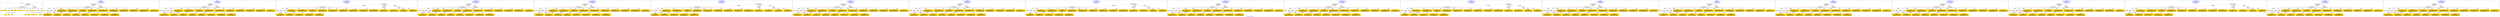 digraph n0 {
fontcolor="blue"
remincross="true"
label="s23-s-national-portrait-gallery.json"
subgraph cluster_0 {
label="1-correct model"
n2[style="filled",color="white",fillcolor="lightgray",label="CulturalHeritageObject1"];
n3[shape="plaintext",style="filled",fillcolor="gold",label="Copyright"];
n4[shape="plaintext",style="filled",fillcolor="gold",label="DateOfWork"];
n5[style="filled",color="white",fillcolor="lightgray",label="Person1"];
n6[shape="plaintext",style="filled",fillcolor="gold",label="Description"];
n7[shape="plaintext",style="filled",fillcolor="gold",label="Dimension"];
n8[shape="plaintext",style="filled",fillcolor="gold",label="Medium"];
n9[shape="plaintext",style="filled",fillcolor="gold",label="CreditLine"];
n10[shape="plaintext",style="filled",fillcolor="gold",label="Owner"];
n11[style="filled",color="white",fillcolor="lightgray",label="Concept1"];
n12[shape="plaintext",style="filled",fillcolor="gold",label="Title"];
n13[shape="plaintext",style="filled",fillcolor="gold",label="Ref"];
n14[style="filled",color="white",fillcolor="lightgray",label="Person2"];
n15[style="filled",color="white",fillcolor="lightgray",label="Concept2"];
n16[shape="plaintext",style="filled",fillcolor="gold",label="birthDate"];
n17[shape="plaintext",style="filled",fillcolor="gold",label="deathDate"];
n18[shape="plaintext",style="filled",fillcolor="gold",label="Artist"];
n19[shape="plaintext",style="filled",fillcolor="gold",label="sitterBirthDate"];
n20[shape="plaintext",style="filled",fillcolor="gold",label="sitterDeathDate"];
n21[shape="plaintext",style="filled",fillcolor="gold",label="values"];
n22[style="filled",color="white",fillcolor="lightgray",label="EuropeanaAggregation1"];
n23[style="filled",color="white",fillcolor="lightgray",label="WebResource1"];
n24[shape="plaintext",style="filled",fillcolor="gold",label="Image"];
n25[shape="plaintext",style="filled",fillcolor="gold",label="values"];
n26[shape="plaintext",style="filled",fillcolor="gold",label="Classification"];
}
subgraph cluster_1 {
label="candidate 0\nlink coherence:1.0\nnode coherence:1.0\nconfidence:0.5774907922172993\nmapping score:0.6369413751835442\ncost:23.99949\n-precision:0.92-recall:0.92"
n28[style="filled",color="white",fillcolor="lightgray",label="CulturalHeritageObject1"];
n29[style="filled",color="white",fillcolor="lightgray",label="Person1"];
n30[style="filled",color="white",fillcolor="lightgray",label="Person2"];
n31[style="filled",color="white",fillcolor="lightgray",label="Concept1"];
n32[style="filled",color="white",fillcolor="lightgray",label="Concept2"];
n33[style="filled",color="white",fillcolor="lightgray",label="EuropeanaAggregation1"];
n34[style="filled",color="white",fillcolor="lightgray",label="WebResource1"];
n35[shape="plaintext",style="filled",fillcolor="gold",label="Title\n[Person,nameOfThePerson,0.4]\n[CulturalHeritageObject,title,0.261]\n[CulturalHeritageObject,provenance,0.195]\n[CulturalHeritageObject,description,0.145]"];
n36[shape="plaintext",style="filled",fillcolor="gold",label="Classification\n[Concept,prefLabel,0.492]\n[Person,biographicalInformation,0.259]\n[CulturalHeritageObject,description,0.146]\n[CulturalHeritageObject,title,0.102]"];
n37[shape="plaintext",style="filled",fillcolor="gold",label="Image\n[WebResource,classLink,0.874]\n[Document,classLink,0.112]\n[CulturalHeritageObject,medium,0.01]\n[CulturalHeritageObject,description,0.004]"];
n38[shape="plaintext",style="filled",fillcolor="gold",label="Dimension\n[CulturalHeritageObject,extent,0.704]\n[CulturalHeritageObject,accessionNumber,0.137]\n[CulturalHeritageObject,description,0.081]\n[CulturalHeritageObject,medium,0.078]"];
n39[shape="plaintext",style="filled",fillcolor="gold",label="sitterDeathDate\n[Person,dateOfDeath,0.481]\n[Person,dateOfBirth,0.382]\n[CulturalHeritageObject,created,0.082]\n[CulturalHeritageObject,title,0.055]"];
n40[shape="plaintext",style="filled",fillcolor="gold",label="Artist\n[Person,nameOfThePerson,0.59]\n[CulturalHeritageObject,provenance,0.157]\n[Document,classLink,0.139]\n[CulturalHeritageObject,title,0.113]"];
n41[shape="plaintext",style="filled",fillcolor="gold",label="DateOfWork\n[CulturalHeritageObject,created,0.358]\n[Person,dateOfDeath,0.304]\n[Person,dateOfBirth,0.288]\n[CulturalHeritageObject,title,0.05]"];
n42[shape="plaintext",style="filled",fillcolor="gold",label="Owner\n[CulturalHeritageObject,rightsHolder,0.79]\n[CulturalHeritageObject,provenance,0.147]\n[Person,biographicalInformation,0.035]\n[CulturalHeritageObject,description,0.028]"];
n43[shape="plaintext",style="filled",fillcolor="gold",label="Ref\n[CulturalHeritageObject,accessionNumber,0.99]\n[CulturalHeritageObject,extent,0.004]\n[CulturalHeritageObject,provenance,0.003]\n[CulturalHeritageObject,title,0.002]"];
n44[shape="plaintext",style="filled",fillcolor="gold",label="birthDate\n[Person,dateOfBirth,0.48]\n[Person,dateOfDeath,0.354]\n[CulturalHeritageObject,created,0.107]\n[CulturalHeritageObject,title,0.059]"];
n45[shape="plaintext",style="filled",fillcolor="gold",label="Copyright\n[CulturalHeritageObject,rights,0.888]\n[CulturalHeritageObject,provenance,0.056]\n[Person,nameOfThePerson,0.034]\n[CulturalHeritageObject,description,0.022]"];
n46[shape="plaintext",style="filled",fillcolor="gold",label="Description\n[Person,biographicalInformation,0.402]\n[CulturalHeritageObject,description,0.361]\n[CulturalHeritageObject,title,0.159]\n[CulturalHeritageObject,provenance,0.078]"];
n47[shape="plaintext",style="filled",fillcolor="gold",label="Medium\n[CulturalHeritageObject,medium,0.814]\n[CulturalHeritageObject,description,0.066]\n[CulturalHeritageObject,provenance,0.061]\n[Concept,prefLabel,0.059]"];
n48[shape="plaintext",style="filled",fillcolor="gold",label="sitterBirthDate\n[Person,dateOfBirth,0.484]\n[Person,dateOfDeath,0.382]\n[CulturalHeritageObject,created,0.08]\n[CulturalHeritageObject,title,0.054]"];
n49[shape="plaintext",style="filled",fillcolor="gold",label="values\n[Concept,prefLabel,0.568]\n[CulturalHeritageObject,description,0.219]\n[Person,biographicalInformation,0.116]\n[CulturalHeritageObject,title,0.097]"];
n50[shape="plaintext",style="filled",fillcolor="gold",label="CreditLine\n[CulturalHeritageObject,rightsHolder,0.554]\n[CulturalHeritageObject,provenance,0.313]\n[Person,biographicalInformation,0.067]\n[CulturalHeritageObject,description,0.066]"];
n51[shape="plaintext",style="filled",fillcolor="gold",label="values\n[Person,nameOfThePerson,0.502]\n[CulturalHeritageObject,title,0.185]\n[CulturalHeritageObject,provenance,0.183]\n[Document,classLink,0.13]"];
n52[shape="plaintext",style="filled",fillcolor="gold",label="deathDate\n[Person,dateOfDeath,0.446]\n[Person,dateOfBirth,0.341]\n[CulturalHeritageObject,created,0.146]\n[CulturalHeritageObject,title,0.066]"];
}
subgraph cluster_2 {
label="candidate 1\nlink coherence:1.0\nnode coherence:1.0\nconfidence:0.5676005220001219\nmapping score:0.633644618444485\ncost:23.99949\n-precision:0.79-recall:0.79"
n54[style="filled",color="white",fillcolor="lightgray",label="CulturalHeritageObject1"];
n55[style="filled",color="white",fillcolor="lightgray",label="Person1"];
n56[style="filled",color="white",fillcolor="lightgray",label="Person2"];
n57[style="filled",color="white",fillcolor="lightgray",label="Concept1"];
n58[style="filled",color="white",fillcolor="lightgray",label="Concept2"];
n59[style="filled",color="white",fillcolor="lightgray",label="EuropeanaAggregation1"];
n60[style="filled",color="white",fillcolor="lightgray",label="WebResource1"];
n61[shape="plaintext",style="filled",fillcolor="gold",label="values\n[Person,nameOfThePerson,0.502]\n[CulturalHeritageObject,title,0.185]\n[CulturalHeritageObject,provenance,0.183]\n[Document,classLink,0.13]"];
n62[shape="plaintext",style="filled",fillcolor="gold",label="Classification\n[Concept,prefLabel,0.492]\n[Person,biographicalInformation,0.259]\n[CulturalHeritageObject,description,0.146]\n[CulturalHeritageObject,title,0.102]"];
n63[shape="plaintext",style="filled",fillcolor="gold",label="Image\n[WebResource,classLink,0.874]\n[Document,classLink,0.112]\n[CulturalHeritageObject,medium,0.01]\n[CulturalHeritageObject,description,0.004]"];
n64[shape="plaintext",style="filled",fillcolor="gold",label="Dimension\n[CulturalHeritageObject,extent,0.704]\n[CulturalHeritageObject,accessionNumber,0.137]\n[CulturalHeritageObject,description,0.081]\n[CulturalHeritageObject,medium,0.078]"];
n65[shape="plaintext",style="filled",fillcolor="gold",label="sitterDeathDate\n[Person,dateOfDeath,0.481]\n[Person,dateOfBirth,0.382]\n[CulturalHeritageObject,created,0.082]\n[CulturalHeritageObject,title,0.055]"];
n66[shape="plaintext",style="filled",fillcolor="gold",label="Title\n[Person,nameOfThePerson,0.4]\n[CulturalHeritageObject,title,0.261]\n[CulturalHeritageObject,provenance,0.195]\n[CulturalHeritageObject,description,0.145]"];
n67[shape="plaintext",style="filled",fillcolor="gold",label="DateOfWork\n[CulturalHeritageObject,created,0.358]\n[Person,dateOfDeath,0.304]\n[Person,dateOfBirth,0.288]\n[CulturalHeritageObject,title,0.05]"];
n68[shape="plaintext",style="filled",fillcolor="gold",label="Owner\n[CulturalHeritageObject,rightsHolder,0.79]\n[CulturalHeritageObject,provenance,0.147]\n[Person,biographicalInformation,0.035]\n[CulturalHeritageObject,description,0.028]"];
n69[shape="plaintext",style="filled",fillcolor="gold",label="Ref\n[CulturalHeritageObject,accessionNumber,0.99]\n[CulturalHeritageObject,extent,0.004]\n[CulturalHeritageObject,provenance,0.003]\n[CulturalHeritageObject,title,0.002]"];
n70[shape="plaintext",style="filled",fillcolor="gold",label="birthDate\n[Person,dateOfBirth,0.48]\n[Person,dateOfDeath,0.354]\n[CulturalHeritageObject,created,0.107]\n[CulturalHeritageObject,title,0.059]"];
n71[shape="plaintext",style="filled",fillcolor="gold",label="Copyright\n[CulturalHeritageObject,rights,0.888]\n[CulturalHeritageObject,provenance,0.056]\n[Person,nameOfThePerson,0.034]\n[CulturalHeritageObject,description,0.022]"];
n72[shape="plaintext",style="filled",fillcolor="gold",label="Description\n[Person,biographicalInformation,0.402]\n[CulturalHeritageObject,description,0.361]\n[CulturalHeritageObject,title,0.159]\n[CulturalHeritageObject,provenance,0.078]"];
n73[shape="plaintext",style="filled",fillcolor="gold",label="Medium\n[CulturalHeritageObject,medium,0.814]\n[CulturalHeritageObject,description,0.066]\n[CulturalHeritageObject,provenance,0.061]\n[Concept,prefLabel,0.059]"];
n74[shape="plaintext",style="filled",fillcolor="gold",label="sitterBirthDate\n[Person,dateOfBirth,0.484]\n[Person,dateOfDeath,0.382]\n[CulturalHeritageObject,created,0.08]\n[CulturalHeritageObject,title,0.054]"];
n75[shape="plaintext",style="filled",fillcolor="gold",label="values\n[Concept,prefLabel,0.568]\n[CulturalHeritageObject,description,0.219]\n[Person,biographicalInformation,0.116]\n[CulturalHeritageObject,title,0.097]"];
n76[shape="plaintext",style="filled",fillcolor="gold",label="CreditLine\n[CulturalHeritageObject,rightsHolder,0.554]\n[CulturalHeritageObject,provenance,0.313]\n[Person,biographicalInformation,0.067]\n[CulturalHeritageObject,description,0.066]"];
n77[shape="plaintext",style="filled",fillcolor="gold",label="Artist\n[Person,nameOfThePerson,0.59]\n[CulturalHeritageObject,provenance,0.157]\n[Document,classLink,0.139]\n[CulturalHeritageObject,title,0.113]"];
n78[shape="plaintext",style="filled",fillcolor="gold",label="deathDate\n[Person,dateOfDeath,0.446]\n[Person,dateOfBirth,0.341]\n[CulturalHeritageObject,created,0.146]\n[CulturalHeritageObject,title,0.066]"];
}
subgraph cluster_3 {
label="candidate 10\nlink coherence:0.9583333333333334\nnode coherence:1.0\nconfidence:0.5676005220001219\nmapping score:0.633644618444485\ncost:123.009672\n-precision:0.75-recall:0.75"
n80[style="filled",color="white",fillcolor="lightgray",label="CulturalHeritageObject1"];
n81[style="filled",color="white",fillcolor="lightgray",label="Person2"];
n82[style="filled",color="white",fillcolor="lightgray",label="Concept1"];
n83[style="filled",color="white",fillcolor="lightgray",label="Concept2"];
n84[style="filled",color="white",fillcolor="lightgray",label="EuropeanaAggregation1"];
n85[style="filled",color="white",fillcolor="lightgray",label="WebResource1"];
n86[style="filled",color="white",fillcolor="lightgray",label="Person1"];
n87[shape="plaintext",style="filled",fillcolor="gold",label="values\n[Person,nameOfThePerson,0.502]\n[CulturalHeritageObject,title,0.185]\n[CulturalHeritageObject,provenance,0.183]\n[Document,classLink,0.13]"];
n88[shape="plaintext",style="filled",fillcolor="gold",label="Classification\n[Concept,prefLabel,0.492]\n[Person,biographicalInformation,0.259]\n[CulturalHeritageObject,description,0.146]\n[CulturalHeritageObject,title,0.102]"];
n89[shape="plaintext",style="filled",fillcolor="gold",label="Image\n[WebResource,classLink,0.874]\n[Document,classLink,0.112]\n[CulturalHeritageObject,medium,0.01]\n[CulturalHeritageObject,description,0.004]"];
n90[shape="plaintext",style="filled",fillcolor="gold",label="Dimension\n[CulturalHeritageObject,extent,0.704]\n[CulturalHeritageObject,accessionNumber,0.137]\n[CulturalHeritageObject,description,0.081]\n[CulturalHeritageObject,medium,0.078]"];
n91[shape="plaintext",style="filled",fillcolor="gold",label="sitterDeathDate\n[Person,dateOfDeath,0.481]\n[Person,dateOfBirth,0.382]\n[CulturalHeritageObject,created,0.082]\n[CulturalHeritageObject,title,0.055]"];
n92[shape="plaintext",style="filled",fillcolor="gold",label="Title\n[Person,nameOfThePerson,0.4]\n[CulturalHeritageObject,title,0.261]\n[CulturalHeritageObject,provenance,0.195]\n[CulturalHeritageObject,description,0.145]"];
n93[shape="plaintext",style="filled",fillcolor="gold",label="DateOfWork\n[CulturalHeritageObject,created,0.358]\n[Person,dateOfDeath,0.304]\n[Person,dateOfBirth,0.288]\n[CulturalHeritageObject,title,0.05]"];
n94[shape="plaintext",style="filled",fillcolor="gold",label="Owner\n[CulturalHeritageObject,rightsHolder,0.79]\n[CulturalHeritageObject,provenance,0.147]\n[Person,biographicalInformation,0.035]\n[CulturalHeritageObject,description,0.028]"];
n95[shape="plaintext",style="filled",fillcolor="gold",label="Ref\n[CulturalHeritageObject,accessionNumber,0.99]\n[CulturalHeritageObject,extent,0.004]\n[CulturalHeritageObject,provenance,0.003]\n[CulturalHeritageObject,title,0.002]"];
n96[shape="plaintext",style="filled",fillcolor="gold",label="birthDate\n[Person,dateOfBirth,0.48]\n[Person,dateOfDeath,0.354]\n[CulturalHeritageObject,created,0.107]\n[CulturalHeritageObject,title,0.059]"];
n97[shape="plaintext",style="filled",fillcolor="gold",label="Copyright\n[CulturalHeritageObject,rights,0.888]\n[CulturalHeritageObject,provenance,0.056]\n[Person,nameOfThePerson,0.034]\n[CulturalHeritageObject,description,0.022]"];
n98[shape="plaintext",style="filled",fillcolor="gold",label="Description\n[Person,biographicalInformation,0.402]\n[CulturalHeritageObject,description,0.361]\n[CulturalHeritageObject,title,0.159]\n[CulturalHeritageObject,provenance,0.078]"];
n99[shape="plaintext",style="filled",fillcolor="gold",label="Medium\n[CulturalHeritageObject,medium,0.814]\n[CulturalHeritageObject,description,0.066]\n[CulturalHeritageObject,provenance,0.061]\n[Concept,prefLabel,0.059]"];
n100[shape="plaintext",style="filled",fillcolor="gold",label="sitterBirthDate\n[Person,dateOfBirth,0.484]\n[Person,dateOfDeath,0.382]\n[CulturalHeritageObject,created,0.08]\n[CulturalHeritageObject,title,0.054]"];
n101[shape="plaintext",style="filled",fillcolor="gold",label="values\n[Concept,prefLabel,0.568]\n[CulturalHeritageObject,description,0.219]\n[Person,biographicalInformation,0.116]\n[CulturalHeritageObject,title,0.097]"];
n102[shape="plaintext",style="filled",fillcolor="gold",label="CreditLine\n[CulturalHeritageObject,rightsHolder,0.554]\n[CulturalHeritageObject,provenance,0.313]\n[Person,biographicalInformation,0.067]\n[CulturalHeritageObject,description,0.066]"];
n103[shape="plaintext",style="filled",fillcolor="gold",label="Artist\n[Person,nameOfThePerson,0.59]\n[CulturalHeritageObject,provenance,0.157]\n[Document,classLink,0.139]\n[CulturalHeritageObject,title,0.113]"];
n104[shape="plaintext",style="filled",fillcolor="gold",label="deathDate\n[Person,dateOfDeath,0.446]\n[Person,dateOfBirth,0.341]\n[CulturalHeritageObject,created,0.146]\n[CulturalHeritageObject,title,0.066]"];
}
subgraph cluster_4 {
label="candidate 11\nlink coherence:0.9583333333333334\nnode coherence:1.0\nconfidence:0.5663484497041826\nmapping score:0.6332272610125053\ncost:23.99948\n-precision:0.88-recall:0.88"
n106[style="filled",color="white",fillcolor="lightgray",label="CulturalHeritageObject1"];
n107[style="filled",color="white",fillcolor="lightgray",label="Person1"];
n108[style="filled",color="white",fillcolor="lightgray",label="Person2"];
n109[style="filled",color="white",fillcolor="lightgray",label="Concept1"];
n110[style="filled",color="white",fillcolor="lightgray",label="Concept2"];
n111[style="filled",color="white",fillcolor="lightgray",label="EuropeanaAggregation1"];
n112[style="filled",color="white",fillcolor="lightgray",label="WebResource1"];
n113[shape="plaintext",style="filled",fillcolor="gold",label="Title\n[Person,nameOfThePerson,0.4]\n[CulturalHeritageObject,title,0.261]\n[CulturalHeritageObject,provenance,0.195]\n[CulturalHeritageObject,description,0.145]"];
n114[shape="plaintext",style="filled",fillcolor="gold",label="Classification\n[Concept,prefLabel,0.492]\n[Person,biographicalInformation,0.259]\n[CulturalHeritageObject,description,0.146]\n[CulturalHeritageObject,title,0.102]"];
n115[shape="plaintext",style="filled",fillcolor="gold",label="Image\n[WebResource,classLink,0.874]\n[Document,classLink,0.112]\n[CulturalHeritageObject,medium,0.01]\n[CulturalHeritageObject,description,0.004]"];
n116[shape="plaintext",style="filled",fillcolor="gold",label="Dimension\n[CulturalHeritageObject,extent,0.704]\n[CulturalHeritageObject,accessionNumber,0.137]\n[CulturalHeritageObject,description,0.081]\n[CulturalHeritageObject,medium,0.078]"];
n117[shape="plaintext",style="filled",fillcolor="gold",label="sitterBirthDate\n[Person,dateOfBirth,0.484]\n[Person,dateOfDeath,0.382]\n[CulturalHeritageObject,created,0.08]\n[CulturalHeritageObject,title,0.054]"];
n118[shape="plaintext",style="filled",fillcolor="gold",label="Artist\n[Person,nameOfThePerson,0.59]\n[CulturalHeritageObject,provenance,0.157]\n[Document,classLink,0.139]\n[CulturalHeritageObject,title,0.113]"];
n119[shape="plaintext",style="filled",fillcolor="gold",label="DateOfWork\n[CulturalHeritageObject,created,0.358]\n[Person,dateOfDeath,0.304]\n[Person,dateOfBirth,0.288]\n[CulturalHeritageObject,title,0.05]"];
n120[shape="plaintext",style="filled",fillcolor="gold",label="Owner\n[CulturalHeritageObject,rightsHolder,0.79]\n[CulturalHeritageObject,provenance,0.147]\n[Person,biographicalInformation,0.035]\n[CulturalHeritageObject,description,0.028]"];
n121[shape="plaintext",style="filled",fillcolor="gold",label="Ref\n[CulturalHeritageObject,accessionNumber,0.99]\n[CulturalHeritageObject,extent,0.004]\n[CulturalHeritageObject,provenance,0.003]\n[CulturalHeritageObject,title,0.002]"];
n122[shape="plaintext",style="filled",fillcolor="gold",label="birthDate\n[Person,dateOfBirth,0.48]\n[Person,dateOfDeath,0.354]\n[CulturalHeritageObject,created,0.107]\n[CulturalHeritageObject,title,0.059]"];
n123[shape="plaintext",style="filled",fillcolor="gold",label="Copyright\n[CulturalHeritageObject,rights,0.888]\n[CulturalHeritageObject,provenance,0.056]\n[Person,nameOfThePerson,0.034]\n[CulturalHeritageObject,description,0.022]"];
n124[shape="plaintext",style="filled",fillcolor="gold",label="Description\n[Person,biographicalInformation,0.402]\n[CulturalHeritageObject,description,0.361]\n[CulturalHeritageObject,title,0.159]\n[CulturalHeritageObject,provenance,0.078]"];
n125[shape="plaintext",style="filled",fillcolor="gold",label="sitterDeathDate\n[Person,dateOfDeath,0.481]\n[Person,dateOfBirth,0.382]\n[CulturalHeritageObject,created,0.082]\n[CulturalHeritageObject,title,0.055]"];
n126[shape="plaintext",style="filled",fillcolor="gold",label="Medium\n[CulturalHeritageObject,medium,0.814]\n[CulturalHeritageObject,description,0.066]\n[CulturalHeritageObject,provenance,0.061]\n[Concept,prefLabel,0.059]"];
n127[shape="plaintext",style="filled",fillcolor="gold",label="values\n[Concept,prefLabel,0.568]\n[CulturalHeritageObject,description,0.219]\n[Person,biographicalInformation,0.116]\n[CulturalHeritageObject,title,0.097]"];
n128[shape="plaintext",style="filled",fillcolor="gold",label="CreditLine\n[CulturalHeritageObject,rightsHolder,0.554]\n[CulturalHeritageObject,provenance,0.313]\n[Person,biographicalInformation,0.067]\n[CulturalHeritageObject,description,0.066]"];
n129[shape="plaintext",style="filled",fillcolor="gold",label="values\n[Person,nameOfThePerson,0.502]\n[CulturalHeritageObject,title,0.185]\n[CulturalHeritageObject,provenance,0.183]\n[Document,classLink,0.13]"];
n130[shape="plaintext",style="filled",fillcolor="gold",label="deathDate\n[Person,dateOfDeath,0.446]\n[Person,dateOfBirth,0.341]\n[CulturalHeritageObject,created,0.146]\n[CulturalHeritageObject,title,0.066]"];
}
subgraph cluster_5 {
label="candidate 12\nlink coherence:0.9583333333333334\nnode coherence:1.0\nconfidence:0.5663484497041826\nmapping score:0.6332272610125053\ncost:23.99951\n-precision:0.88-recall:0.88"
n132[style="filled",color="white",fillcolor="lightgray",label="CulturalHeritageObject1"];
n133[style="filled",color="white",fillcolor="lightgray",label="Person1"];
n134[style="filled",color="white",fillcolor="lightgray",label="Person2"];
n135[style="filled",color="white",fillcolor="lightgray",label="Concept1"];
n136[style="filled",color="white",fillcolor="lightgray",label="Concept2"];
n137[style="filled",color="white",fillcolor="lightgray",label="EuropeanaAggregation1"];
n138[style="filled",color="white",fillcolor="lightgray",label="WebResource1"];
n139[shape="plaintext",style="filled",fillcolor="gold",label="Title\n[Person,nameOfThePerson,0.4]\n[CulturalHeritageObject,title,0.261]\n[CulturalHeritageObject,provenance,0.195]\n[CulturalHeritageObject,description,0.145]"];
n140[shape="plaintext",style="filled",fillcolor="gold",label="Classification\n[Concept,prefLabel,0.492]\n[Person,biographicalInformation,0.259]\n[CulturalHeritageObject,description,0.146]\n[CulturalHeritageObject,title,0.102]"];
n141[shape="plaintext",style="filled",fillcolor="gold",label="Image\n[WebResource,classLink,0.874]\n[Document,classLink,0.112]\n[CulturalHeritageObject,medium,0.01]\n[CulturalHeritageObject,description,0.004]"];
n142[shape="plaintext",style="filled",fillcolor="gold",label="Dimension\n[CulturalHeritageObject,extent,0.704]\n[CulturalHeritageObject,accessionNumber,0.137]\n[CulturalHeritageObject,description,0.081]\n[CulturalHeritageObject,medium,0.078]"];
n143[shape="plaintext",style="filled",fillcolor="gold",label="sitterBirthDate\n[Person,dateOfBirth,0.484]\n[Person,dateOfDeath,0.382]\n[CulturalHeritageObject,created,0.08]\n[CulturalHeritageObject,title,0.054]"];
n144[shape="plaintext",style="filled",fillcolor="gold",label="Artist\n[Person,nameOfThePerson,0.59]\n[CulturalHeritageObject,provenance,0.157]\n[Document,classLink,0.139]\n[CulturalHeritageObject,title,0.113]"];
n145[shape="plaintext",style="filled",fillcolor="gold",label="DateOfWork\n[CulturalHeritageObject,created,0.358]\n[Person,dateOfDeath,0.304]\n[Person,dateOfBirth,0.288]\n[CulturalHeritageObject,title,0.05]"];
n146[shape="plaintext",style="filled",fillcolor="gold",label="Owner\n[CulturalHeritageObject,rightsHolder,0.79]\n[CulturalHeritageObject,provenance,0.147]\n[Person,biographicalInformation,0.035]\n[CulturalHeritageObject,description,0.028]"];
n147[shape="plaintext",style="filled",fillcolor="gold",label="Ref\n[CulturalHeritageObject,accessionNumber,0.99]\n[CulturalHeritageObject,extent,0.004]\n[CulturalHeritageObject,provenance,0.003]\n[CulturalHeritageObject,title,0.002]"];
n148[shape="plaintext",style="filled",fillcolor="gold",label="birthDate\n[Person,dateOfBirth,0.48]\n[Person,dateOfDeath,0.354]\n[CulturalHeritageObject,created,0.107]\n[CulturalHeritageObject,title,0.059]"];
n149[shape="plaintext",style="filled",fillcolor="gold",label="Copyright\n[CulturalHeritageObject,rights,0.888]\n[CulturalHeritageObject,provenance,0.056]\n[Person,nameOfThePerson,0.034]\n[CulturalHeritageObject,description,0.022]"];
n150[shape="plaintext",style="filled",fillcolor="gold",label="Description\n[Person,biographicalInformation,0.402]\n[CulturalHeritageObject,description,0.361]\n[CulturalHeritageObject,title,0.159]\n[CulturalHeritageObject,provenance,0.078]"];
n151[shape="plaintext",style="filled",fillcolor="gold",label="sitterDeathDate\n[Person,dateOfDeath,0.481]\n[Person,dateOfBirth,0.382]\n[CulturalHeritageObject,created,0.082]\n[CulturalHeritageObject,title,0.055]"];
n152[shape="plaintext",style="filled",fillcolor="gold",label="Medium\n[CulturalHeritageObject,medium,0.814]\n[CulturalHeritageObject,description,0.066]\n[CulturalHeritageObject,provenance,0.061]\n[Concept,prefLabel,0.059]"];
n153[shape="plaintext",style="filled",fillcolor="gold",label="values\n[Concept,prefLabel,0.568]\n[CulturalHeritageObject,description,0.219]\n[Person,biographicalInformation,0.116]\n[CulturalHeritageObject,title,0.097]"];
n154[shape="plaintext",style="filled",fillcolor="gold",label="CreditLine\n[CulturalHeritageObject,rightsHolder,0.554]\n[CulturalHeritageObject,provenance,0.313]\n[Person,biographicalInformation,0.067]\n[CulturalHeritageObject,description,0.066]"];
n155[shape="plaintext",style="filled",fillcolor="gold",label="values\n[Person,nameOfThePerson,0.502]\n[CulturalHeritageObject,title,0.185]\n[CulturalHeritageObject,provenance,0.183]\n[Document,classLink,0.13]"];
n156[shape="plaintext",style="filled",fillcolor="gold",label="deathDate\n[Person,dateOfDeath,0.446]\n[Person,dateOfBirth,0.341]\n[CulturalHeritageObject,created,0.146]\n[CulturalHeritageObject,title,0.066]"];
}
subgraph cluster_6 {
label="candidate 13\nlink coherence:0.9583333333333334\nnode coherence:1.0\nconfidence:0.5663484497041826\nmapping score:0.6332272610125053\ncost:123.009672\n-precision:0.79-recall:0.79"
n158[style="filled",color="white",fillcolor="lightgray",label="CulturalHeritageObject1"];
n159[style="filled",color="white",fillcolor="lightgray",label="Person2"];
n160[style="filled",color="white",fillcolor="lightgray",label="Concept1"];
n161[style="filled",color="white",fillcolor="lightgray",label="Concept2"];
n162[style="filled",color="white",fillcolor="lightgray",label="EuropeanaAggregation1"];
n163[style="filled",color="white",fillcolor="lightgray",label="WebResource1"];
n164[style="filled",color="white",fillcolor="lightgray",label="Person1"];
n165[shape="plaintext",style="filled",fillcolor="gold",label="Title\n[Person,nameOfThePerson,0.4]\n[CulturalHeritageObject,title,0.261]\n[CulturalHeritageObject,provenance,0.195]\n[CulturalHeritageObject,description,0.145]"];
n166[shape="plaintext",style="filled",fillcolor="gold",label="Classification\n[Concept,prefLabel,0.492]\n[Person,biographicalInformation,0.259]\n[CulturalHeritageObject,description,0.146]\n[CulturalHeritageObject,title,0.102]"];
n167[shape="plaintext",style="filled",fillcolor="gold",label="Image\n[WebResource,classLink,0.874]\n[Document,classLink,0.112]\n[CulturalHeritageObject,medium,0.01]\n[CulturalHeritageObject,description,0.004]"];
n168[shape="plaintext",style="filled",fillcolor="gold",label="Dimension\n[CulturalHeritageObject,extent,0.704]\n[CulturalHeritageObject,accessionNumber,0.137]\n[CulturalHeritageObject,description,0.081]\n[CulturalHeritageObject,medium,0.078]"];
n169[shape="plaintext",style="filled",fillcolor="gold",label="sitterBirthDate\n[Person,dateOfBirth,0.484]\n[Person,dateOfDeath,0.382]\n[CulturalHeritageObject,created,0.08]\n[CulturalHeritageObject,title,0.054]"];
n170[shape="plaintext",style="filled",fillcolor="gold",label="Artist\n[Person,nameOfThePerson,0.59]\n[CulturalHeritageObject,provenance,0.157]\n[Document,classLink,0.139]\n[CulturalHeritageObject,title,0.113]"];
n171[shape="plaintext",style="filled",fillcolor="gold",label="DateOfWork\n[CulturalHeritageObject,created,0.358]\n[Person,dateOfDeath,0.304]\n[Person,dateOfBirth,0.288]\n[CulturalHeritageObject,title,0.05]"];
n172[shape="plaintext",style="filled",fillcolor="gold",label="Owner\n[CulturalHeritageObject,rightsHolder,0.79]\n[CulturalHeritageObject,provenance,0.147]\n[Person,biographicalInformation,0.035]\n[CulturalHeritageObject,description,0.028]"];
n173[shape="plaintext",style="filled",fillcolor="gold",label="Ref\n[CulturalHeritageObject,accessionNumber,0.99]\n[CulturalHeritageObject,extent,0.004]\n[CulturalHeritageObject,provenance,0.003]\n[CulturalHeritageObject,title,0.002]"];
n174[shape="plaintext",style="filled",fillcolor="gold",label="birthDate\n[Person,dateOfBirth,0.48]\n[Person,dateOfDeath,0.354]\n[CulturalHeritageObject,created,0.107]\n[CulturalHeritageObject,title,0.059]"];
n175[shape="plaintext",style="filled",fillcolor="gold",label="Copyright\n[CulturalHeritageObject,rights,0.888]\n[CulturalHeritageObject,provenance,0.056]\n[Person,nameOfThePerson,0.034]\n[CulturalHeritageObject,description,0.022]"];
n176[shape="plaintext",style="filled",fillcolor="gold",label="Description\n[Person,biographicalInformation,0.402]\n[CulturalHeritageObject,description,0.361]\n[CulturalHeritageObject,title,0.159]\n[CulturalHeritageObject,provenance,0.078]"];
n177[shape="plaintext",style="filled",fillcolor="gold",label="sitterDeathDate\n[Person,dateOfDeath,0.481]\n[Person,dateOfBirth,0.382]\n[CulturalHeritageObject,created,0.082]\n[CulturalHeritageObject,title,0.055]"];
n178[shape="plaintext",style="filled",fillcolor="gold",label="Medium\n[CulturalHeritageObject,medium,0.814]\n[CulturalHeritageObject,description,0.066]\n[CulturalHeritageObject,provenance,0.061]\n[Concept,prefLabel,0.059]"];
n179[shape="plaintext",style="filled",fillcolor="gold",label="values\n[Concept,prefLabel,0.568]\n[CulturalHeritageObject,description,0.219]\n[Person,biographicalInformation,0.116]\n[CulturalHeritageObject,title,0.097]"];
n180[shape="plaintext",style="filled",fillcolor="gold",label="CreditLine\n[CulturalHeritageObject,rightsHolder,0.554]\n[CulturalHeritageObject,provenance,0.313]\n[Person,biographicalInformation,0.067]\n[CulturalHeritageObject,description,0.066]"];
n181[shape="plaintext",style="filled",fillcolor="gold",label="values\n[Person,nameOfThePerson,0.502]\n[CulturalHeritageObject,title,0.185]\n[CulturalHeritageObject,provenance,0.183]\n[Document,classLink,0.13]"];
n182[shape="plaintext",style="filled",fillcolor="gold",label="deathDate\n[Person,dateOfDeath,0.446]\n[Person,dateOfBirth,0.341]\n[CulturalHeritageObject,created,0.146]\n[CulturalHeritageObject,title,0.066]"];
}
subgraph cluster_7 {
label="candidate 14\nlink coherence:0.9583333333333334\nnode coherence:1.0\nconfidence:0.56469770733957\nmapping score:0.6326770135576344\ncost:23.99948\n-precision:0.88-recall:0.88"
n184[style="filled",color="white",fillcolor="lightgray",label="CulturalHeritageObject1"];
n185[style="filled",color="white",fillcolor="lightgray",label="Person1"];
n186[style="filled",color="white",fillcolor="lightgray",label="Person2"];
n187[style="filled",color="white",fillcolor="lightgray",label="Concept1"];
n188[style="filled",color="white",fillcolor="lightgray",label="Concept2"];
n189[style="filled",color="white",fillcolor="lightgray",label="EuropeanaAggregation1"];
n190[style="filled",color="white",fillcolor="lightgray",label="WebResource1"];
n191[shape="plaintext",style="filled",fillcolor="gold",label="Title\n[Person,nameOfThePerson,0.4]\n[CulturalHeritageObject,title,0.261]\n[CulturalHeritageObject,provenance,0.195]\n[CulturalHeritageObject,description,0.145]"];
n192[shape="plaintext",style="filled",fillcolor="gold",label="Classification\n[Concept,prefLabel,0.492]\n[Person,biographicalInformation,0.259]\n[CulturalHeritageObject,description,0.146]\n[CulturalHeritageObject,title,0.102]"];
n193[shape="plaintext",style="filled",fillcolor="gold",label="Image\n[WebResource,classLink,0.874]\n[Document,classLink,0.112]\n[CulturalHeritageObject,medium,0.01]\n[CulturalHeritageObject,description,0.004]"];
n194[shape="plaintext",style="filled",fillcolor="gold",label="Dimension\n[CulturalHeritageObject,extent,0.704]\n[CulturalHeritageObject,accessionNumber,0.137]\n[CulturalHeritageObject,description,0.081]\n[CulturalHeritageObject,medium,0.078]"];
n195[shape="plaintext",style="filled",fillcolor="gold",label="sitterDeathDate\n[Person,dateOfDeath,0.481]\n[Person,dateOfBirth,0.382]\n[CulturalHeritageObject,created,0.082]\n[CulturalHeritageObject,title,0.055]"];
n196[shape="plaintext",style="filled",fillcolor="gold",label="Artist\n[Person,nameOfThePerson,0.59]\n[CulturalHeritageObject,provenance,0.157]\n[Document,classLink,0.139]\n[CulturalHeritageObject,title,0.113]"];
n197[shape="plaintext",style="filled",fillcolor="gold",label="DateOfWork\n[CulturalHeritageObject,created,0.358]\n[Person,dateOfDeath,0.304]\n[Person,dateOfBirth,0.288]\n[CulturalHeritageObject,title,0.05]"];
n198[shape="plaintext",style="filled",fillcolor="gold",label="Owner\n[CulturalHeritageObject,rightsHolder,0.79]\n[CulturalHeritageObject,provenance,0.147]\n[Person,biographicalInformation,0.035]\n[CulturalHeritageObject,description,0.028]"];
n199[shape="plaintext",style="filled",fillcolor="gold",label="Ref\n[CulturalHeritageObject,accessionNumber,0.99]\n[CulturalHeritageObject,extent,0.004]\n[CulturalHeritageObject,provenance,0.003]\n[CulturalHeritageObject,title,0.002]"];
n200[shape="plaintext",style="filled",fillcolor="gold",label="deathDate\n[Person,dateOfDeath,0.446]\n[Person,dateOfBirth,0.341]\n[CulturalHeritageObject,created,0.146]\n[CulturalHeritageObject,title,0.066]"];
n201[shape="plaintext",style="filled",fillcolor="gold",label="Copyright\n[CulturalHeritageObject,rights,0.888]\n[CulturalHeritageObject,provenance,0.056]\n[Person,nameOfThePerson,0.034]\n[CulturalHeritageObject,description,0.022]"];
n202[shape="plaintext",style="filled",fillcolor="gold",label="Description\n[Person,biographicalInformation,0.402]\n[CulturalHeritageObject,description,0.361]\n[CulturalHeritageObject,title,0.159]\n[CulturalHeritageObject,provenance,0.078]"];
n203[shape="plaintext",style="filled",fillcolor="gold",label="Medium\n[CulturalHeritageObject,medium,0.814]\n[CulturalHeritageObject,description,0.066]\n[CulturalHeritageObject,provenance,0.061]\n[Concept,prefLabel,0.059]"];
n204[shape="plaintext",style="filled",fillcolor="gold",label="sitterBirthDate\n[Person,dateOfBirth,0.484]\n[Person,dateOfDeath,0.382]\n[CulturalHeritageObject,created,0.08]\n[CulturalHeritageObject,title,0.054]"];
n205[shape="plaintext",style="filled",fillcolor="gold",label="values\n[Concept,prefLabel,0.568]\n[CulturalHeritageObject,description,0.219]\n[Person,biographicalInformation,0.116]\n[CulturalHeritageObject,title,0.097]"];
n206[shape="plaintext",style="filled",fillcolor="gold",label="CreditLine\n[CulturalHeritageObject,rightsHolder,0.554]\n[CulturalHeritageObject,provenance,0.313]\n[Person,biographicalInformation,0.067]\n[CulturalHeritageObject,description,0.066]"];
n207[shape="plaintext",style="filled",fillcolor="gold",label="values\n[Person,nameOfThePerson,0.502]\n[CulturalHeritageObject,title,0.185]\n[CulturalHeritageObject,provenance,0.183]\n[Document,classLink,0.13]"];
n208[shape="plaintext",style="filled",fillcolor="gold",label="birthDate\n[Person,dateOfBirth,0.48]\n[Person,dateOfDeath,0.354]\n[CulturalHeritageObject,created,0.107]\n[CulturalHeritageObject,title,0.059]"];
}
subgraph cluster_8 {
label="candidate 15\nlink coherence:0.9583333333333334\nnode coherence:1.0\nconfidence:0.56469770733957\nmapping score:0.6326770135576344\ncost:23.99951\n-precision:0.88-recall:0.88"
n210[style="filled",color="white",fillcolor="lightgray",label="CulturalHeritageObject1"];
n211[style="filled",color="white",fillcolor="lightgray",label="Person1"];
n212[style="filled",color="white",fillcolor="lightgray",label="Person2"];
n213[style="filled",color="white",fillcolor="lightgray",label="Concept1"];
n214[style="filled",color="white",fillcolor="lightgray",label="Concept2"];
n215[style="filled",color="white",fillcolor="lightgray",label="EuropeanaAggregation1"];
n216[style="filled",color="white",fillcolor="lightgray",label="WebResource1"];
n217[shape="plaintext",style="filled",fillcolor="gold",label="Title\n[Person,nameOfThePerson,0.4]\n[CulturalHeritageObject,title,0.261]\n[CulturalHeritageObject,provenance,0.195]\n[CulturalHeritageObject,description,0.145]"];
n218[shape="plaintext",style="filled",fillcolor="gold",label="Classification\n[Concept,prefLabel,0.492]\n[Person,biographicalInformation,0.259]\n[CulturalHeritageObject,description,0.146]\n[CulturalHeritageObject,title,0.102]"];
n219[shape="plaintext",style="filled",fillcolor="gold",label="Image\n[WebResource,classLink,0.874]\n[Document,classLink,0.112]\n[CulturalHeritageObject,medium,0.01]\n[CulturalHeritageObject,description,0.004]"];
n220[shape="plaintext",style="filled",fillcolor="gold",label="Dimension\n[CulturalHeritageObject,extent,0.704]\n[CulturalHeritageObject,accessionNumber,0.137]\n[CulturalHeritageObject,description,0.081]\n[CulturalHeritageObject,medium,0.078]"];
n221[shape="plaintext",style="filled",fillcolor="gold",label="sitterDeathDate\n[Person,dateOfDeath,0.481]\n[Person,dateOfBirth,0.382]\n[CulturalHeritageObject,created,0.082]\n[CulturalHeritageObject,title,0.055]"];
n222[shape="plaintext",style="filled",fillcolor="gold",label="Artist\n[Person,nameOfThePerson,0.59]\n[CulturalHeritageObject,provenance,0.157]\n[Document,classLink,0.139]\n[CulturalHeritageObject,title,0.113]"];
n223[shape="plaintext",style="filled",fillcolor="gold",label="DateOfWork\n[CulturalHeritageObject,created,0.358]\n[Person,dateOfDeath,0.304]\n[Person,dateOfBirth,0.288]\n[CulturalHeritageObject,title,0.05]"];
n224[shape="plaintext",style="filled",fillcolor="gold",label="Owner\n[CulturalHeritageObject,rightsHolder,0.79]\n[CulturalHeritageObject,provenance,0.147]\n[Person,biographicalInformation,0.035]\n[CulturalHeritageObject,description,0.028]"];
n225[shape="plaintext",style="filled",fillcolor="gold",label="Ref\n[CulturalHeritageObject,accessionNumber,0.99]\n[CulturalHeritageObject,extent,0.004]\n[CulturalHeritageObject,provenance,0.003]\n[CulturalHeritageObject,title,0.002]"];
n226[shape="plaintext",style="filled",fillcolor="gold",label="deathDate\n[Person,dateOfDeath,0.446]\n[Person,dateOfBirth,0.341]\n[CulturalHeritageObject,created,0.146]\n[CulturalHeritageObject,title,0.066]"];
n227[shape="plaintext",style="filled",fillcolor="gold",label="Copyright\n[CulturalHeritageObject,rights,0.888]\n[CulturalHeritageObject,provenance,0.056]\n[Person,nameOfThePerson,0.034]\n[CulturalHeritageObject,description,0.022]"];
n228[shape="plaintext",style="filled",fillcolor="gold",label="Description\n[Person,biographicalInformation,0.402]\n[CulturalHeritageObject,description,0.361]\n[CulturalHeritageObject,title,0.159]\n[CulturalHeritageObject,provenance,0.078]"];
n229[shape="plaintext",style="filled",fillcolor="gold",label="Medium\n[CulturalHeritageObject,medium,0.814]\n[CulturalHeritageObject,description,0.066]\n[CulturalHeritageObject,provenance,0.061]\n[Concept,prefLabel,0.059]"];
n230[shape="plaintext",style="filled",fillcolor="gold",label="sitterBirthDate\n[Person,dateOfBirth,0.484]\n[Person,dateOfDeath,0.382]\n[CulturalHeritageObject,created,0.08]\n[CulturalHeritageObject,title,0.054]"];
n231[shape="plaintext",style="filled",fillcolor="gold",label="values\n[Concept,prefLabel,0.568]\n[CulturalHeritageObject,description,0.219]\n[Person,biographicalInformation,0.116]\n[CulturalHeritageObject,title,0.097]"];
n232[shape="plaintext",style="filled",fillcolor="gold",label="CreditLine\n[CulturalHeritageObject,rightsHolder,0.554]\n[CulturalHeritageObject,provenance,0.313]\n[Person,biographicalInformation,0.067]\n[CulturalHeritageObject,description,0.066]"];
n233[shape="plaintext",style="filled",fillcolor="gold",label="values\n[Person,nameOfThePerson,0.502]\n[CulturalHeritageObject,title,0.185]\n[CulturalHeritageObject,provenance,0.183]\n[Document,classLink,0.13]"];
n234[shape="plaintext",style="filled",fillcolor="gold",label="birthDate\n[Person,dateOfBirth,0.48]\n[Person,dateOfDeath,0.354]\n[CulturalHeritageObject,created,0.107]\n[CulturalHeritageObject,title,0.059]"];
}
subgraph cluster_9 {
label="candidate 16\nlink coherence:0.9583333333333334\nnode coherence:1.0\nconfidence:0.56469770733957\nmapping score:0.6326770135576344\ncost:123.009672\n-precision:0.79-recall:0.79"
n236[style="filled",color="white",fillcolor="lightgray",label="CulturalHeritageObject1"];
n237[style="filled",color="white",fillcolor="lightgray",label="Person2"];
n238[style="filled",color="white",fillcolor="lightgray",label="Concept1"];
n239[style="filled",color="white",fillcolor="lightgray",label="Concept2"];
n240[style="filled",color="white",fillcolor="lightgray",label="EuropeanaAggregation1"];
n241[style="filled",color="white",fillcolor="lightgray",label="WebResource1"];
n242[style="filled",color="white",fillcolor="lightgray",label="Person1"];
n243[shape="plaintext",style="filled",fillcolor="gold",label="Title\n[Person,nameOfThePerson,0.4]\n[CulturalHeritageObject,title,0.261]\n[CulturalHeritageObject,provenance,0.195]\n[CulturalHeritageObject,description,0.145]"];
n244[shape="plaintext",style="filled",fillcolor="gold",label="Classification\n[Concept,prefLabel,0.492]\n[Person,biographicalInformation,0.259]\n[CulturalHeritageObject,description,0.146]\n[CulturalHeritageObject,title,0.102]"];
n245[shape="plaintext",style="filled",fillcolor="gold",label="Image\n[WebResource,classLink,0.874]\n[Document,classLink,0.112]\n[CulturalHeritageObject,medium,0.01]\n[CulturalHeritageObject,description,0.004]"];
n246[shape="plaintext",style="filled",fillcolor="gold",label="Dimension\n[CulturalHeritageObject,extent,0.704]\n[CulturalHeritageObject,accessionNumber,0.137]\n[CulturalHeritageObject,description,0.081]\n[CulturalHeritageObject,medium,0.078]"];
n247[shape="plaintext",style="filled",fillcolor="gold",label="sitterDeathDate\n[Person,dateOfDeath,0.481]\n[Person,dateOfBirth,0.382]\n[CulturalHeritageObject,created,0.082]\n[CulturalHeritageObject,title,0.055]"];
n248[shape="plaintext",style="filled",fillcolor="gold",label="Artist\n[Person,nameOfThePerson,0.59]\n[CulturalHeritageObject,provenance,0.157]\n[Document,classLink,0.139]\n[CulturalHeritageObject,title,0.113]"];
n249[shape="plaintext",style="filled",fillcolor="gold",label="DateOfWork\n[CulturalHeritageObject,created,0.358]\n[Person,dateOfDeath,0.304]\n[Person,dateOfBirth,0.288]\n[CulturalHeritageObject,title,0.05]"];
n250[shape="plaintext",style="filled",fillcolor="gold",label="Owner\n[CulturalHeritageObject,rightsHolder,0.79]\n[CulturalHeritageObject,provenance,0.147]\n[Person,biographicalInformation,0.035]\n[CulturalHeritageObject,description,0.028]"];
n251[shape="plaintext",style="filled",fillcolor="gold",label="Ref\n[CulturalHeritageObject,accessionNumber,0.99]\n[CulturalHeritageObject,extent,0.004]\n[CulturalHeritageObject,provenance,0.003]\n[CulturalHeritageObject,title,0.002]"];
n252[shape="plaintext",style="filled",fillcolor="gold",label="deathDate\n[Person,dateOfDeath,0.446]\n[Person,dateOfBirth,0.341]\n[CulturalHeritageObject,created,0.146]\n[CulturalHeritageObject,title,0.066]"];
n253[shape="plaintext",style="filled",fillcolor="gold",label="Copyright\n[CulturalHeritageObject,rights,0.888]\n[CulturalHeritageObject,provenance,0.056]\n[Person,nameOfThePerson,0.034]\n[CulturalHeritageObject,description,0.022]"];
n254[shape="plaintext",style="filled",fillcolor="gold",label="Description\n[Person,biographicalInformation,0.402]\n[CulturalHeritageObject,description,0.361]\n[CulturalHeritageObject,title,0.159]\n[CulturalHeritageObject,provenance,0.078]"];
n255[shape="plaintext",style="filled",fillcolor="gold",label="Medium\n[CulturalHeritageObject,medium,0.814]\n[CulturalHeritageObject,description,0.066]\n[CulturalHeritageObject,provenance,0.061]\n[Concept,prefLabel,0.059]"];
n256[shape="plaintext",style="filled",fillcolor="gold",label="sitterBirthDate\n[Person,dateOfBirth,0.484]\n[Person,dateOfDeath,0.382]\n[CulturalHeritageObject,created,0.08]\n[CulturalHeritageObject,title,0.054]"];
n257[shape="plaintext",style="filled",fillcolor="gold",label="values\n[Concept,prefLabel,0.568]\n[CulturalHeritageObject,description,0.219]\n[Person,biographicalInformation,0.116]\n[CulturalHeritageObject,title,0.097]"];
n258[shape="plaintext",style="filled",fillcolor="gold",label="CreditLine\n[CulturalHeritageObject,rightsHolder,0.554]\n[CulturalHeritageObject,provenance,0.313]\n[Person,biographicalInformation,0.067]\n[CulturalHeritageObject,description,0.066]"];
n259[shape="plaintext",style="filled",fillcolor="gold",label="values\n[Person,nameOfThePerson,0.502]\n[CulturalHeritageObject,title,0.185]\n[CulturalHeritageObject,provenance,0.183]\n[Document,classLink,0.13]"];
n260[shape="plaintext",style="filled",fillcolor="gold",label="birthDate\n[Person,dateOfBirth,0.48]\n[Person,dateOfDeath,0.354]\n[CulturalHeritageObject,created,0.107]\n[CulturalHeritageObject,title,0.059]"];
}
subgraph cluster_10 {
label="candidate 17\nlink coherence:0.9583333333333334\nnode coherence:1.0\nconfidence:0.5564581794870054\nmapping score:0.6299305042734462\ncost:23.99948\n-precision:0.75-recall:0.75"
n262[style="filled",color="white",fillcolor="lightgray",label="CulturalHeritageObject1"];
n263[style="filled",color="white",fillcolor="lightgray",label="Person1"];
n264[style="filled",color="white",fillcolor="lightgray",label="Person2"];
n265[style="filled",color="white",fillcolor="lightgray",label="Concept1"];
n266[style="filled",color="white",fillcolor="lightgray",label="Concept2"];
n267[style="filled",color="white",fillcolor="lightgray",label="EuropeanaAggregation1"];
n268[style="filled",color="white",fillcolor="lightgray",label="WebResource1"];
n269[shape="plaintext",style="filled",fillcolor="gold",label="values\n[Person,nameOfThePerson,0.502]\n[CulturalHeritageObject,title,0.185]\n[CulturalHeritageObject,provenance,0.183]\n[Document,classLink,0.13]"];
n270[shape="plaintext",style="filled",fillcolor="gold",label="Classification\n[Concept,prefLabel,0.492]\n[Person,biographicalInformation,0.259]\n[CulturalHeritageObject,description,0.146]\n[CulturalHeritageObject,title,0.102]"];
n271[shape="plaintext",style="filled",fillcolor="gold",label="Image\n[WebResource,classLink,0.874]\n[Document,classLink,0.112]\n[CulturalHeritageObject,medium,0.01]\n[CulturalHeritageObject,description,0.004]"];
n272[shape="plaintext",style="filled",fillcolor="gold",label="Dimension\n[CulturalHeritageObject,extent,0.704]\n[CulturalHeritageObject,accessionNumber,0.137]\n[CulturalHeritageObject,description,0.081]\n[CulturalHeritageObject,medium,0.078]"];
n273[shape="plaintext",style="filled",fillcolor="gold",label="sitterBirthDate\n[Person,dateOfBirth,0.484]\n[Person,dateOfDeath,0.382]\n[CulturalHeritageObject,created,0.08]\n[CulturalHeritageObject,title,0.054]"];
n274[shape="plaintext",style="filled",fillcolor="gold",label="Title\n[Person,nameOfThePerson,0.4]\n[CulturalHeritageObject,title,0.261]\n[CulturalHeritageObject,provenance,0.195]\n[CulturalHeritageObject,description,0.145]"];
n275[shape="plaintext",style="filled",fillcolor="gold",label="DateOfWork\n[CulturalHeritageObject,created,0.358]\n[Person,dateOfDeath,0.304]\n[Person,dateOfBirth,0.288]\n[CulturalHeritageObject,title,0.05]"];
n276[shape="plaintext",style="filled",fillcolor="gold",label="Owner\n[CulturalHeritageObject,rightsHolder,0.79]\n[CulturalHeritageObject,provenance,0.147]\n[Person,biographicalInformation,0.035]\n[CulturalHeritageObject,description,0.028]"];
n277[shape="plaintext",style="filled",fillcolor="gold",label="Ref\n[CulturalHeritageObject,accessionNumber,0.99]\n[CulturalHeritageObject,extent,0.004]\n[CulturalHeritageObject,provenance,0.003]\n[CulturalHeritageObject,title,0.002]"];
n278[shape="plaintext",style="filled",fillcolor="gold",label="birthDate\n[Person,dateOfBirth,0.48]\n[Person,dateOfDeath,0.354]\n[CulturalHeritageObject,created,0.107]\n[CulturalHeritageObject,title,0.059]"];
n279[shape="plaintext",style="filled",fillcolor="gold",label="Copyright\n[CulturalHeritageObject,rights,0.888]\n[CulturalHeritageObject,provenance,0.056]\n[Person,nameOfThePerson,0.034]\n[CulturalHeritageObject,description,0.022]"];
n280[shape="plaintext",style="filled",fillcolor="gold",label="Description\n[Person,biographicalInformation,0.402]\n[CulturalHeritageObject,description,0.361]\n[CulturalHeritageObject,title,0.159]\n[CulturalHeritageObject,provenance,0.078]"];
n281[shape="plaintext",style="filled",fillcolor="gold",label="sitterDeathDate\n[Person,dateOfDeath,0.481]\n[Person,dateOfBirth,0.382]\n[CulturalHeritageObject,created,0.082]\n[CulturalHeritageObject,title,0.055]"];
n282[shape="plaintext",style="filled",fillcolor="gold",label="Medium\n[CulturalHeritageObject,medium,0.814]\n[CulturalHeritageObject,description,0.066]\n[CulturalHeritageObject,provenance,0.061]\n[Concept,prefLabel,0.059]"];
n283[shape="plaintext",style="filled",fillcolor="gold",label="values\n[Concept,prefLabel,0.568]\n[CulturalHeritageObject,description,0.219]\n[Person,biographicalInformation,0.116]\n[CulturalHeritageObject,title,0.097]"];
n284[shape="plaintext",style="filled",fillcolor="gold",label="CreditLine\n[CulturalHeritageObject,rightsHolder,0.554]\n[CulturalHeritageObject,provenance,0.313]\n[Person,biographicalInformation,0.067]\n[CulturalHeritageObject,description,0.066]"];
n285[shape="plaintext",style="filled",fillcolor="gold",label="Artist\n[Person,nameOfThePerson,0.59]\n[CulturalHeritageObject,provenance,0.157]\n[Document,classLink,0.139]\n[CulturalHeritageObject,title,0.113]"];
n286[shape="plaintext",style="filled",fillcolor="gold",label="deathDate\n[Person,dateOfDeath,0.446]\n[Person,dateOfBirth,0.341]\n[CulturalHeritageObject,created,0.146]\n[CulturalHeritageObject,title,0.066]"];
}
subgraph cluster_11 {
label="candidate 18\nlink coherence:0.9583333333333334\nnode coherence:1.0\nconfidence:0.5564581794870054\nmapping score:0.6299305042734462\ncost:23.99951\n-precision:0.75-recall:0.75"
n288[style="filled",color="white",fillcolor="lightgray",label="CulturalHeritageObject1"];
n289[style="filled",color="white",fillcolor="lightgray",label="Person1"];
n290[style="filled",color="white",fillcolor="lightgray",label="Person2"];
n291[style="filled",color="white",fillcolor="lightgray",label="Concept1"];
n292[style="filled",color="white",fillcolor="lightgray",label="Concept2"];
n293[style="filled",color="white",fillcolor="lightgray",label="EuropeanaAggregation1"];
n294[style="filled",color="white",fillcolor="lightgray",label="WebResource1"];
n295[shape="plaintext",style="filled",fillcolor="gold",label="values\n[Person,nameOfThePerson,0.502]\n[CulturalHeritageObject,title,0.185]\n[CulturalHeritageObject,provenance,0.183]\n[Document,classLink,0.13]"];
n296[shape="plaintext",style="filled",fillcolor="gold",label="Classification\n[Concept,prefLabel,0.492]\n[Person,biographicalInformation,0.259]\n[CulturalHeritageObject,description,0.146]\n[CulturalHeritageObject,title,0.102]"];
n297[shape="plaintext",style="filled",fillcolor="gold",label="Image\n[WebResource,classLink,0.874]\n[Document,classLink,0.112]\n[CulturalHeritageObject,medium,0.01]\n[CulturalHeritageObject,description,0.004]"];
n298[shape="plaintext",style="filled",fillcolor="gold",label="Dimension\n[CulturalHeritageObject,extent,0.704]\n[CulturalHeritageObject,accessionNumber,0.137]\n[CulturalHeritageObject,description,0.081]\n[CulturalHeritageObject,medium,0.078]"];
n299[shape="plaintext",style="filled",fillcolor="gold",label="sitterBirthDate\n[Person,dateOfBirth,0.484]\n[Person,dateOfDeath,0.382]\n[CulturalHeritageObject,created,0.08]\n[CulturalHeritageObject,title,0.054]"];
n300[shape="plaintext",style="filled",fillcolor="gold",label="Title\n[Person,nameOfThePerson,0.4]\n[CulturalHeritageObject,title,0.261]\n[CulturalHeritageObject,provenance,0.195]\n[CulturalHeritageObject,description,0.145]"];
n301[shape="plaintext",style="filled",fillcolor="gold",label="DateOfWork\n[CulturalHeritageObject,created,0.358]\n[Person,dateOfDeath,0.304]\n[Person,dateOfBirth,0.288]\n[CulturalHeritageObject,title,0.05]"];
n302[shape="plaintext",style="filled",fillcolor="gold",label="Owner\n[CulturalHeritageObject,rightsHolder,0.79]\n[CulturalHeritageObject,provenance,0.147]\n[Person,biographicalInformation,0.035]\n[CulturalHeritageObject,description,0.028]"];
n303[shape="plaintext",style="filled",fillcolor="gold",label="Ref\n[CulturalHeritageObject,accessionNumber,0.99]\n[CulturalHeritageObject,extent,0.004]\n[CulturalHeritageObject,provenance,0.003]\n[CulturalHeritageObject,title,0.002]"];
n304[shape="plaintext",style="filled",fillcolor="gold",label="birthDate\n[Person,dateOfBirth,0.48]\n[Person,dateOfDeath,0.354]\n[CulturalHeritageObject,created,0.107]\n[CulturalHeritageObject,title,0.059]"];
n305[shape="plaintext",style="filled",fillcolor="gold",label="Copyright\n[CulturalHeritageObject,rights,0.888]\n[CulturalHeritageObject,provenance,0.056]\n[Person,nameOfThePerson,0.034]\n[CulturalHeritageObject,description,0.022]"];
n306[shape="plaintext",style="filled",fillcolor="gold",label="Description\n[Person,biographicalInformation,0.402]\n[CulturalHeritageObject,description,0.361]\n[CulturalHeritageObject,title,0.159]\n[CulturalHeritageObject,provenance,0.078]"];
n307[shape="plaintext",style="filled",fillcolor="gold",label="sitterDeathDate\n[Person,dateOfDeath,0.481]\n[Person,dateOfBirth,0.382]\n[CulturalHeritageObject,created,0.082]\n[CulturalHeritageObject,title,0.055]"];
n308[shape="plaintext",style="filled",fillcolor="gold",label="Medium\n[CulturalHeritageObject,medium,0.814]\n[CulturalHeritageObject,description,0.066]\n[CulturalHeritageObject,provenance,0.061]\n[Concept,prefLabel,0.059]"];
n309[shape="plaintext",style="filled",fillcolor="gold",label="values\n[Concept,prefLabel,0.568]\n[CulturalHeritageObject,description,0.219]\n[Person,biographicalInformation,0.116]\n[CulturalHeritageObject,title,0.097]"];
n310[shape="plaintext",style="filled",fillcolor="gold",label="CreditLine\n[CulturalHeritageObject,rightsHolder,0.554]\n[CulturalHeritageObject,provenance,0.313]\n[Person,biographicalInformation,0.067]\n[CulturalHeritageObject,description,0.066]"];
n311[shape="plaintext",style="filled",fillcolor="gold",label="Artist\n[Person,nameOfThePerson,0.59]\n[CulturalHeritageObject,provenance,0.157]\n[Document,classLink,0.139]\n[CulturalHeritageObject,title,0.113]"];
n312[shape="plaintext",style="filled",fillcolor="gold",label="deathDate\n[Person,dateOfDeath,0.446]\n[Person,dateOfBirth,0.341]\n[CulturalHeritageObject,created,0.146]\n[CulturalHeritageObject,title,0.066]"];
}
subgraph cluster_12 {
label="candidate 19\nlink coherence:0.9583333333333334\nnode coherence:1.0\nconfidence:0.5564581794870054\nmapping score:0.6299305042734462\ncost:123.009672\n-precision:0.67-recall:0.67"
n314[style="filled",color="white",fillcolor="lightgray",label="CulturalHeritageObject1"];
n315[style="filled",color="white",fillcolor="lightgray",label="Person2"];
n316[style="filled",color="white",fillcolor="lightgray",label="Concept1"];
n317[style="filled",color="white",fillcolor="lightgray",label="Concept2"];
n318[style="filled",color="white",fillcolor="lightgray",label="EuropeanaAggregation1"];
n319[style="filled",color="white",fillcolor="lightgray",label="WebResource1"];
n320[style="filled",color="white",fillcolor="lightgray",label="Person1"];
n321[shape="plaintext",style="filled",fillcolor="gold",label="values\n[Person,nameOfThePerson,0.502]\n[CulturalHeritageObject,title,0.185]\n[CulturalHeritageObject,provenance,0.183]\n[Document,classLink,0.13]"];
n322[shape="plaintext",style="filled",fillcolor="gold",label="Classification\n[Concept,prefLabel,0.492]\n[Person,biographicalInformation,0.259]\n[CulturalHeritageObject,description,0.146]\n[CulturalHeritageObject,title,0.102]"];
n323[shape="plaintext",style="filled",fillcolor="gold",label="Image\n[WebResource,classLink,0.874]\n[Document,classLink,0.112]\n[CulturalHeritageObject,medium,0.01]\n[CulturalHeritageObject,description,0.004]"];
n324[shape="plaintext",style="filled",fillcolor="gold",label="Dimension\n[CulturalHeritageObject,extent,0.704]\n[CulturalHeritageObject,accessionNumber,0.137]\n[CulturalHeritageObject,description,0.081]\n[CulturalHeritageObject,medium,0.078]"];
n325[shape="plaintext",style="filled",fillcolor="gold",label="sitterBirthDate\n[Person,dateOfBirth,0.484]\n[Person,dateOfDeath,0.382]\n[CulturalHeritageObject,created,0.08]\n[CulturalHeritageObject,title,0.054]"];
n326[shape="plaintext",style="filled",fillcolor="gold",label="Title\n[Person,nameOfThePerson,0.4]\n[CulturalHeritageObject,title,0.261]\n[CulturalHeritageObject,provenance,0.195]\n[CulturalHeritageObject,description,0.145]"];
n327[shape="plaintext",style="filled",fillcolor="gold",label="DateOfWork\n[CulturalHeritageObject,created,0.358]\n[Person,dateOfDeath,0.304]\n[Person,dateOfBirth,0.288]\n[CulturalHeritageObject,title,0.05]"];
n328[shape="plaintext",style="filled",fillcolor="gold",label="Owner\n[CulturalHeritageObject,rightsHolder,0.79]\n[CulturalHeritageObject,provenance,0.147]\n[Person,biographicalInformation,0.035]\n[CulturalHeritageObject,description,0.028]"];
n329[shape="plaintext",style="filled",fillcolor="gold",label="Ref\n[CulturalHeritageObject,accessionNumber,0.99]\n[CulturalHeritageObject,extent,0.004]\n[CulturalHeritageObject,provenance,0.003]\n[CulturalHeritageObject,title,0.002]"];
n330[shape="plaintext",style="filled",fillcolor="gold",label="birthDate\n[Person,dateOfBirth,0.48]\n[Person,dateOfDeath,0.354]\n[CulturalHeritageObject,created,0.107]\n[CulturalHeritageObject,title,0.059]"];
n331[shape="plaintext",style="filled",fillcolor="gold",label="Copyright\n[CulturalHeritageObject,rights,0.888]\n[CulturalHeritageObject,provenance,0.056]\n[Person,nameOfThePerson,0.034]\n[CulturalHeritageObject,description,0.022]"];
n332[shape="plaintext",style="filled",fillcolor="gold",label="Description\n[Person,biographicalInformation,0.402]\n[CulturalHeritageObject,description,0.361]\n[CulturalHeritageObject,title,0.159]\n[CulturalHeritageObject,provenance,0.078]"];
n333[shape="plaintext",style="filled",fillcolor="gold",label="sitterDeathDate\n[Person,dateOfDeath,0.481]\n[Person,dateOfBirth,0.382]\n[CulturalHeritageObject,created,0.082]\n[CulturalHeritageObject,title,0.055]"];
n334[shape="plaintext",style="filled",fillcolor="gold",label="Medium\n[CulturalHeritageObject,medium,0.814]\n[CulturalHeritageObject,description,0.066]\n[CulturalHeritageObject,provenance,0.061]\n[Concept,prefLabel,0.059]"];
n335[shape="plaintext",style="filled",fillcolor="gold",label="values\n[Concept,prefLabel,0.568]\n[CulturalHeritageObject,description,0.219]\n[Person,biographicalInformation,0.116]\n[CulturalHeritageObject,title,0.097]"];
n336[shape="plaintext",style="filled",fillcolor="gold",label="CreditLine\n[CulturalHeritageObject,rightsHolder,0.554]\n[CulturalHeritageObject,provenance,0.313]\n[Person,biographicalInformation,0.067]\n[CulturalHeritageObject,description,0.066]"];
n337[shape="plaintext",style="filled",fillcolor="gold",label="Artist\n[Person,nameOfThePerson,0.59]\n[CulturalHeritageObject,provenance,0.157]\n[Document,classLink,0.139]\n[CulturalHeritageObject,title,0.113]"];
n338[shape="plaintext",style="filled",fillcolor="gold",label="deathDate\n[Person,dateOfDeath,0.446]\n[Person,dateOfBirth,0.341]\n[CulturalHeritageObject,created,0.146]\n[CulturalHeritageObject,title,0.066]"];
}
subgraph cluster_13 {
label="candidate 2\nlink coherence:1.0\nnode coherence:1.0\nconfidence:0.5663484497041826\nmapping score:0.6332272610125053\ncost:23.99949\n-precision:0.83-recall:0.83"
n340[style="filled",color="white",fillcolor="lightgray",label="CulturalHeritageObject1"];
n341[style="filled",color="white",fillcolor="lightgray",label="Person1"];
n342[style="filled",color="white",fillcolor="lightgray",label="Person2"];
n343[style="filled",color="white",fillcolor="lightgray",label="Concept1"];
n344[style="filled",color="white",fillcolor="lightgray",label="Concept2"];
n345[style="filled",color="white",fillcolor="lightgray",label="EuropeanaAggregation1"];
n346[style="filled",color="white",fillcolor="lightgray",label="WebResource1"];
n347[shape="plaintext",style="filled",fillcolor="gold",label="Title\n[Person,nameOfThePerson,0.4]\n[CulturalHeritageObject,title,0.261]\n[CulturalHeritageObject,provenance,0.195]\n[CulturalHeritageObject,description,0.145]"];
n348[shape="plaintext",style="filled",fillcolor="gold",label="Classification\n[Concept,prefLabel,0.492]\n[Person,biographicalInformation,0.259]\n[CulturalHeritageObject,description,0.146]\n[CulturalHeritageObject,title,0.102]"];
n349[shape="plaintext",style="filled",fillcolor="gold",label="Image\n[WebResource,classLink,0.874]\n[Document,classLink,0.112]\n[CulturalHeritageObject,medium,0.01]\n[CulturalHeritageObject,description,0.004]"];
n350[shape="plaintext",style="filled",fillcolor="gold",label="Dimension\n[CulturalHeritageObject,extent,0.704]\n[CulturalHeritageObject,accessionNumber,0.137]\n[CulturalHeritageObject,description,0.081]\n[CulturalHeritageObject,medium,0.078]"];
n351[shape="plaintext",style="filled",fillcolor="gold",label="sitterBirthDate\n[Person,dateOfBirth,0.484]\n[Person,dateOfDeath,0.382]\n[CulturalHeritageObject,created,0.08]\n[CulturalHeritageObject,title,0.054]"];
n352[shape="plaintext",style="filled",fillcolor="gold",label="Artist\n[Person,nameOfThePerson,0.59]\n[CulturalHeritageObject,provenance,0.157]\n[Document,classLink,0.139]\n[CulturalHeritageObject,title,0.113]"];
n353[shape="plaintext",style="filled",fillcolor="gold",label="DateOfWork\n[CulturalHeritageObject,created,0.358]\n[Person,dateOfDeath,0.304]\n[Person,dateOfBirth,0.288]\n[CulturalHeritageObject,title,0.05]"];
n354[shape="plaintext",style="filled",fillcolor="gold",label="Owner\n[CulturalHeritageObject,rightsHolder,0.79]\n[CulturalHeritageObject,provenance,0.147]\n[Person,biographicalInformation,0.035]\n[CulturalHeritageObject,description,0.028]"];
n355[shape="plaintext",style="filled",fillcolor="gold",label="Ref\n[CulturalHeritageObject,accessionNumber,0.99]\n[CulturalHeritageObject,extent,0.004]\n[CulturalHeritageObject,provenance,0.003]\n[CulturalHeritageObject,title,0.002]"];
n356[shape="plaintext",style="filled",fillcolor="gold",label="birthDate\n[Person,dateOfBirth,0.48]\n[Person,dateOfDeath,0.354]\n[CulturalHeritageObject,created,0.107]\n[CulturalHeritageObject,title,0.059]"];
n357[shape="plaintext",style="filled",fillcolor="gold",label="Copyright\n[CulturalHeritageObject,rights,0.888]\n[CulturalHeritageObject,provenance,0.056]\n[Person,nameOfThePerson,0.034]\n[CulturalHeritageObject,description,0.022]"];
n358[shape="plaintext",style="filled",fillcolor="gold",label="Description\n[Person,biographicalInformation,0.402]\n[CulturalHeritageObject,description,0.361]\n[CulturalHeritageObject,title,0.159]\n[CulturalHeritageObject,provenance,0.078]"];
n359[shape="plaintext",style="filled",fillcolor="gold",label="sitterDeathDate\n[Person,dateOfDeath,0.481]\n[Person,dateOfBirth,0.382]\n[CulturalHeritageObject,created,0.082]\n[CulturalHeritageObject,title,0.055]"];
n360[shape="plaintext",style="filled",fillcolor="gold",label="Medium\n[CulturalHeritageObject,medium,0.814]\n[CulturalHeritageObject,description,0.066]\n[CulturalHeritageObject,provenance,0.061]\n[Concept,prefLabel,0.059]"];
n361[shape="plaintext",style="filled",fillcolor="gold",label="values\n[Concept,prefLabel,0.568]\n[CulturalHeritageObject,description,0.219]\n[Person,biographicalInformation,0.116]\n[CulturalHeritageObject,title,0.097]"];
n362[shape="plaintext",style="filled",fillcolor="gold",label="CreditLine\n[CulturalHeritageObject,rightsHolder,0.554]\n[CulturalHeritageObject,provenance,0.313]\n[Person,biographicalInformation,0.067]\n[CulturalHeritageObject,description,0.066]"];
n363[shape="plaintext",style="filled",fillcolor="gold",label="values\n[Person,nameOfThePerson,0.502]\n[CulturalHeritageObject,title,0.185]\n[CulturalHeritageObject,provenance,0.183]\n[Document,classLink,0.13]"];
n364[shape="plaintext",style="filled",fillcolor="gold",label="deathDate\n[Person,dateOfDeath,0.446]\n[Person,dateOfBirth,0.341]\n[CulturalHeritageObject,created,0.146]\n[CulturalHeritageObject,title,0.066]"];
}
subgraph cluster_14 {
label="candidate 3\nlink coherence:1.0\nnode coherence:1.0\nconfidence:0.56469770733957\nmapping score:0.6326770135576344\ncost:23.99949\n-precision:0.83-recall:0.83"
n366[style="filled",color="white",fillcolor="lightgray",label="CulturalHeritageObject1"];
n367[style="filled",color="white",fillcolor="lightgray",label="Person1"];
n368[style="filled",color="white",fillcolor="lightgray",label="Person2"];
n369[style="filled",color="white",fillcolor="lightgray",label="Concept1"];
n370[style="filled",color="white",fillcolor="lightgray",label="Concept2"];
n371[style="filled",color="white",fillcolor="lightgray",label="EuropeanaAggregation1"];
n372[style="filled",color="white",fillcolor="lightgray",label="WebResource1"];
n373[shape="plaintext",style="filled",fillcolor="gold",label="Title\n[Person,nameOfThePerson,0.4]\n[CulturalHeritageObject,title,0.261]\n[CulturalHeritageObject,provenance,0.195]\n[CulturalHeritageObject,description,0.145]"];
n374[shape="plaintext",style="filled",fillcolor="gold",label="Classification\n[Concept,prefLabel,0.492]\n[Person,biographicalInformation,0.259]\n[CulturalHeritageObject,description,0.146]\n[CulturalHeritageObject,title,0.102]"];
n375[shape="plaintext",style="filled",fillcolor="gold",label="Image\n[WebResource,classLink,0.874]\n[Document,classLink,0.112]\n[CulturalHeritageObject,medium,0.01]\n[CulturalHeritageObject,description,0.004]"];
n376[shape="plaintext",style="filled",fillcolor="gold",label="Dimension\n[CulturalHeritageObject,extent,0.704]\n[CulturalHeritageObject,accessionNumber,0.137]\n[CulturalHeritageObject,description,0.081]\n[CulturalHeritageObject,medium,0.078]"];
n377[shape="plaintext",style="filled",fillcolor="gold",label="sitterDeathDate\n[Person,dateOfDeath,0.481]\n[Person,dateOfBirth,0.382]\n[CulturalHeritageObject,created,0.082]\n[CulturalHeritageObject,title,0.055]"];
n378[shape="plaintext",style="filled",fillcolor="gold",label="Artist\n[Person,nameOfThePerson,0.59]\n[CulturalHeritageObject,provenance,0.157]\n[Document,classLink,0.139]\n[CulturalHeritageObject,title,0.113]"];
n379[shape="plaintext",style="filled",fillcolor="gold",label="DateOfWork\n[CulturalHeritageObject,created,0.358]\n[Person,dateOfDeath,0.304]\n[Person,dateOfBirth,0.288]\n[CulturalHeritageObject,title,0.05]"];
n380[shape="plaintext",style="filled",fillcolor="gold",label="Owner\n[CulturalHeritageObject,rightsHolder,0.79]\n[CulturalHeritageObject,provenance,0.147]\n[Person,biographicalInformation,0.035]\n[CulturalHeritageObject,description,0.028]"];
n381[shape="plaintext",style="filled",fillcolor="gold",label="Ref\n[CulturalHeritageObject,accessionNumber,0.99]\n[CulturalHeritageObject,extent,0.004]\n[CulturalHeritageObject,provenance,0.003]\n[CulturalHeritageObject,title,0.002]"];
n382[shape="plaintext",style="filled",fillcolor="gold",label="deathDate\n[Person,dateOfDeath,0.446]\n[Person,dateOfBirth,0.341]\n[CulturalHeritageObject,created,0.146]\n[CulturalHeritageObject,title,0.066]"];
n383[shape="plaintext",style="filled",fillcolor="gold",label="Copyright\n[CulturalHeritageObject,rights,0.888]\n[CulturalHeritageObject,provenance,0.056]\n[Person,nameOfThePerson,0.034]\n[CulturalHeritageObject,description,0.022]"];
n384[shape="plaintext",style="filled",fillcolor="gold",label="Description\n[Person,biographicalInformation,0.402]\n[CulturalHeritageObject,description,0.361]\n[CulturalHeritageObject,title,0.159]\n[CulturalHeritageObject,provenance,0.078]"];
n385[shape="plaintext",style="filled",fillcolor="gold",label="Medium\n[CulturalHeritageObject,medium,0.814]\n[CulturalHeritageObject,description,0.066]\n[CulturalHeritageObject,provenance,0.061]\n[Concept,prefLabel,0.059]"];
n386[shape="plaintext",style="filled",fillcolor="gold",label="sitterBirthDate\n[Person,dateOfBirth,0.484]\n[Person,dateOfDeath,0.382]\n[CulturalHeritageObject,created,0.08]\n[CulturalHeritageObject,title,0.054]"];
n387[shape="plaintext",style="filled",fillcolor="gold",label="values\n[Concept,prefLabel,0.568]\n[CulturalHeritageObject,description,0.219]\n[Person,biographicalInformation,0.116]\n[CulturalHeritageObject,title,0.097]"];
n388[shape="plaintext",style="filled",fillcolor="gold",label="CreditLine\n[CulturalHeritageObject,rightsHolder,0.554]\n[CulturalHeritageObject,provenance,0.313]\n[Person,biographicalInformation,0.067]\n[CulturalHeritageObject,description,0.066]"];
n389[shape="plaintext",style="filled",fillcolor="gold",label="values\n[Person,nameOfThePerson,0.502]\n[CulturalHeritageObject,title,0.185]\n[CulturalHeritageObject,provenance,0.183]\n[Document,classLink,0.13]"];
n390[shape="plaintext",style="filled",fillcolor="gold",label="birthDate\n[Person,dateOfBirth,0.48]\n[Person,dateOfDeath,0.354]\n[CulturalHeritageObject,created,0.107]\n[CulturalHeritageObject,title,0.059]"];
}
subgraph cluster_15 {
label="candidate 4\nlink coherence:1.0\nnode coherence:1.0\nconfidence:0.5564581794870054\nmapping score:0.6299305042734462\ncost:23.99949\n-precision:0.71-recall:0.71"
n392[style="filled",color="white",fillcolor="lightgray",label="CulturalHeritageObject1"];
n393[style="filled",color="white",fillcolor="lightgray",label="Person1"];
n394[style="filled",color="white",fillcolor="lightgray",label="Person2"];
n395[style="filled",color="white",fillcolor="lightgray",label="Concept1"];
n396[style="filled",color="white",fillcolor="lightgray",label="Concept2"];
n397[style="filled",color="white",fillcolor="lightgray",label="EuropeanaAggregation1"];
n398[style="filled",color="white",fillcolor="lightgray",label="WebResource1"];
n399[shape="plaintext",style="filled",fillcolor="gold",label="values\n[Person,nameOfThePerson,0.502]\n[CulturalHeritageObject,title,0.185]\n[CulturalHeritageObject,provenance,0.183]\n[Document,classLink,0.13]"];
n400[shape="plaintext",style="filled",fillcolor="gold",label="Classification\n[Concept,prefLabel,0.492]\n[Person,biographicalInformation,0.259]\n[CulturalHeritageObject,description,0.146]\n[CulturalHeritageObject,title,0.102]"];
n401[shape="plaintext",style="filled",fillcolor="gold",label="Image\n[WebResource,classLink,0.874]\n[Document,classLink,0.112]\n[CulturalHeritageObject,medium,0.01]\n[CulturalHeritageObject,description,0.004]"];
n402[shape="plaintext",style="filled",fillcolor="gold",label="Dimension\n[CulturalHeritageObject,extent,0.704]\n[CulturalHeritageObject,accessionNumber,0.137]\n[CulturalHeritageObject,description,0.081]\n[CulturalHeritageObject,medium,0.078]"];
n403[shape="plaintext",style="filled",fillcolor="gold",label="sitterBirthDate\n[Person,dateOfBirth,0.484]\n[Person,dateOfDeath,0.382]\n[CulturalHeritageObject,created,0.08]\n[CulturalHeritageObject,title,0.054]"];
n404[shape="plaintext",style="filled",fillcolor="gold",label="Title\n[Person,nameOfThePerson,0.4]\n[CulturalHeritageObject,title,0.261]\n[CulturalHeritageObject,provenance,0.195]\n[CulturalHeritageObject,description,0.145]"];
n405[shape="plaintext",style="filled",fillcolor="gold",label="DateOfWork\n[CulturalHeritageObject,created,0.358]\n[Person,dateOfDeath,0.304]\n[Person,dateOfBirth,0.288]\n[CulturalHeritageObject,title,0.05]"];
n406[shape="plaintext",style="filled",fillcolor="gold",label="Owner\n[CulturalHeritageObject,rightsHolder,0.79]\n[CulturalHeritageObject,provenance,0.147]\n[Person,biographicalInformation,0.035]\n[CulturalHeritageObject,description,0.028]"];
n407[shape="plaintext",style="filled",fillcolor="gold",label="Ref\n[CulturalHeritageObject,accessionNumber,0.99]\n[CulturalHeritageObject,extent,0.004]\n[CulturalHeritageObject,provenance,0.003]\n[CulturalHeritageObject,title,0.002]"];
n408[shape="plaintext",style="filled",fillcolor="gold",label="birthDate\n[Person,dateOfBirth,0.48]\n[Person,dateOfDeath,0.354]\n[CulturalHeritageObject,created,0.107]\n[CulturalHeritageObject,title,0.059]"];
n409[shape="plaintext",style="filled",fillcolor="gold",label="Copyright\n[CulturalHeritageObject,rights,0.888]\n[CulturalHeritageObject,provenance,0.056]\n[Person,nameOfThePerson,0.034]\n[CulturalHeritageObject,description,0.022]"];
n410[shape="plaintext",style="filled",fillcolor="gold",label="Description\n[Person,biographicalInformation,0.402]\n[CulturalHeritageObject,description,0.361]\n[CulturalHeritageObject,title,0.159]\n[CulturalHeritageObject,provenance,0.078]"];
n411[shape="plaintext",style="filled",fillcolor="gold",label="sitterDeathDate\n[Person,dateOfDeath,0.481]\n[Person,dateOfBirth,0.382]\n[CulturalHeritageObject,created,0.082]\n[CulturalHeritageObject,title,0.055]"];
n412[shape="plaintext",style="filled",fillcolor="gold",label="Medium\n[CulturalHeritageObject,medium,0.814]\n[CulturalHeritageObject,description,0.066]\n[CulturalHeritageObject,provenance,0.061]\n[Concept,prefLabel,0.059]"];
n413[shape="plaintext",style="filled",fillcolor="gold",label="values\n[Concept,prefLabel,0.568]\n[CulturalHeritageObject,description,0.219]\n[Person,biographicalInformation,0.116]\n[CulturalHeritageObject,title,0.097]"];
n414[shape="plaintext",style="filled",fillcolor="gold",label="CreditLine\n[CulturalHeritageObject,rightsHolder,0.554]\n[CulturalHeritageObject,provenance,0.313]\n[Person,biographicalInformation,0.067]\n[CulturalHeritageObject,description,0.066]"];
n415[shape="plaintext",style="filled",fillcolor="gold",label="Artist\n[Person,nameOfThePerson,0.59]\n[CulturalHeritageObject,provenance,0.157]\n[Document,classLink,0.139]\n[CulturalHeritageObject,title,0.113]"];
n416[shape="plaintext",style="filled",fillcolor="gold",label="deathDate\n[Person,dateOfDeath,0.446]\n[Person,dateOfBirth,0.341]\n[CulturalHeritageObject,created,0.146]\n[CulturalHeritageObject,title,0.066]"];
}
subgraph cluster_16 {
label="candidate 5\nlink coherence:0.9583333333333334\nnode coherence:1.0\nconfidence:0.5774907922172993\nmapping score:0.6369413751835442\ncost:23.99948\n-precision:0.96-recall:0.96"
n418[style="filled",color="white",fillcolor="lightgray",label="CulturalHeritageObject1"];
n419[style="filled",color="white",fillcolor="lightgray",label="Person1"];
n420[style="filled",color="white",fillcolor="lightgray",label="Person2"];
n421[style="filled",color="white",fillcolor="lightgray",label="Concept1"];
n422[style="filled",color="white",fillcolor="lightgray",label="Concept2"];
n423[style="filled",color="white",fillcolor="lightgray",label="EuropeanaAggregation1"];
n424[style="filled",color="white",fillcolor="lightgray",label="WebResource1"];
n425[shape="plaintext",style="filled",fillcolor="gold",label="Title\n[Person,nameOfThePerson,0.4]\n[CulturalHeritageObject,title,0.261]\n[CulturalHeritageObject,provenance,0.195]\n[CulturalHeritageObject,description,0.145]"];
n426[shape="plaintext",style="filled",fillcolor="gold",label="Classification\n[Concept,prefLabel,0.492]\n[Person,biographicalInformation,0.259]\n[CulturalHeritageObject,description,0.146]\n[CulturalHeritageObject,title,0.102]"];
n427[shape="plaintext",style="filled",fillcolor="gold",label="Image\n[WebResource,classLink,0.874]\n[Document,classLink,0.112]\n[CulturalHeritageObject,medium,0.01]\n[CulturalHeritageObject,description,0.004]"];
n428[shape="plaintext",style="filled",fillcolor="gold",label="Dimension\n[CulturalHeritageObject,extent,0.704]\n[CulturalHeritageObject,accessionNumber,0.137]\n[CulturalHeritageObject,description,0.081]\n[CulturalHeritageObject,medium,0.078]"];
n429[shape="plaintext",style="filled",fillcolor="gold",label="sitterDeathDate\n[Person,dateOfDeath,0.481]\n[Person,dateOfBirth,0.382]\n[CulturalHeritageObject,created,0.082]\n[CulturalHeritageObject,title,0.055]"];
n430[shape="plaintext",style="filled",fillcolor="gold",label="Artist\n[Person,nameOfThePerson,0.59]\n[CulturalHeritageObject,provenance,0.157]\n[Document,classLink,0.139]\n[CulturalHeritageObject,title,0.113]"];
n431[shape="plaintext",style="filled",fillcolor="gold",label="DateOfWork\n[CulturalHeritageObject,created,0.358]\n[Person,dateOfDeath,0.304]\n[Person,dateOfBirth,0.288]\n[CulturalHeritageObject,title,0.05]"];
n432[shape="plaintext",style="filled",fillcolor="gold",label="Owner\n[CulturalHeritageObject,rightsHolder,0.79]\n[CulturalHeritageObject,provenance,0.147]\n[Person,biographicalInformation,0.035]\n[CulturalHeritageObject,description,0.028]"];
n433[shape="plaintext",style="filled",fillcolor="gold",label="Ref\n[CulturalHeritageObject,accessionNumber,0.99]\n[CulturalHeritageObject,extent,0.004]\n[CulturalHeritageObject,provenance,0.003]\n[CulturalHeritageObject,title,0.002]"];
n434[shape="plaintext",style="filled",fillcolor="gold",label="birthDate\n[Person,dateOfBirth,0.48]\n[Person,dateOfDeath,0.354]\n[CulturalHeritageObject,created,0.107]\n[CulturalHeritageObject,title,0.059]"];
n435[shape="plaintext",style="filled",fillcolor="gold",label="Copyright\n[CulturalHeritageObject,rights,0.888]\n[CulturalHeritageObject,provenance,0.056]\n[Person,nameOfThePerson,0.034]\n[CulturalHeritageObject,description,0.022]"];
n436[shape="plaintext",style="filled",fillcolor="gold",label="Description\n[Person,biographicalInformation,0.402]\n[CulturalHeritageObject,description,0.361]\n[CulturalHeritageObject,title,0.159]\n[CulturalHeritageObject,provenance,0.078]"];
n437[shape="plaintext",style="filled",fillcolor="gold",label="Medium\n[CulturalHeritageObject,medium,0.814]\n[CulturalHeritageObject,description,0.066]\n[CulturalHeritageObject,provenance,0.061]\n[Concept,prefLabel,0.059]"];
n438[shape="plaintext",style="filled",fillcolor="gold",label="sitterBirthDate\n[Person,dateOfBirth,0.484]\n[Person,dateOfDeath,0.382]\n[CulturalHeritageObject,created,0.08]\n[CulturalHeritageObject,title,0.054]"];
n439[shape="plaintext",style="filled",fillcolor="gold",label="values\n[Concept,prefLabel,0.568]\n[CulturalHeritageObject,description,0.219]\n[Person,biographicalInformation,0.116]\n[CulturalHeritageObject,title,0.097]"];
n440[shape="plaintext",style="filled",fillcolor="gold",label="CreditLine\n[CulturalHeritageObject,rightsHolder,0.554]\n[CulturalHeritageObject,provenance,0.313]\n[Person,biographicalInformation,0.067]\n[CulturalHeritageObject,description,0.066]"];
n441[shape="plaintext",style="filled",fillcolor="gold",label="values\n[Person,nameOfThePerson,0.502]\n[CulturalHeritageObject,title,0.185]\n[CulturalHeritageObject,provenance,0.183]\n[Document,classLink,0.13]"];
n442[shape="plaintext",style="filled",fillcolor="gold",label="deathDate\n[Person,dateOfDeath,0.446]\n[Person,dateOfBirth,0.341]\n[CulturalHeritageObject,created,0.146]\n[CulturalHeritageObject,title,0.066]"];
}
subgraph cluster_17 {
label="candidate 6\nlink coherence:0.9583333333333334\nnode coherence:1.0\nconfidence:0.5774907922172993\nmapping score:0.6369413751835442\ncost:23.99951\n-precision:0.96-recall:0.96"
n444[style="filled",color="white",fillcolor="lightgray",label="CulturalHeritageObject1"];
n445[style="filled",color="white",fillcolor="lightgray",label="Person1"];
n446[style="filled",color="white",fillcolor="lightgray",label="Person2"];
n447[style="filled",color="white",fillcolor="lightgray",label="Concept1"];
n448[style="filled",color="white",fillcolor="lightgray",label="Concept2"];
n449[style="filled",color="white",fillcolor="lightgray",label="EuropeanaAggregation1"];
n450[style="filled",color="white",fillcolor="lightgray",label="WebResource1"];
n451[shape="plaintext",style="filled",fillcolor="gold",label="Title\n[Person,nameOfThePerson,0.4]\n[CulturalHeritageObject,title,0.261]\n[CulturalHeritageObject,provenance,0.195]\n[CulturalHeritageObject,description,0.145]"];
n452[shape="plaintext",style="filled",fillcolor="gold",label="Classification\n[Concept,prefLabel,0.492]\n[Person,biographicalInformation,0.259]\n[CulturalHeritageObject,description,0.146]\n[CulturalHeritageObject,title,0.102]"];
n453[shape="plaintext",style="filled",fillcolor="gold",label="Image\n[WebResource,classLink,0.874]\n[Document,classLink,0.112]\n[CulturalHeritageObject,medium,0.01]\n[CulturalHeritageObject,description,0.004]"];
n454[shape="plaintext",style="filled",fillcolor="gold",label="Dimension\n[CulturalHeritageObject,extent,0.704]\n[CulturalHeritageObject,accessionNumber,0.137]\n[CulturalHeritageObject,description,0.081]\n[CulturalHeritageObject,medium,0.078]"];
n455[shape="plaintext",style="filled",fillcolor="gold",label="sitterDeathDate\n[Person,dateOfDeath,0.481]\n[Person,dateOfBirth,0.382]\n[CulturalHeritageObject,created,0.082]\n[CulturalHeritageObject,title,0.055]"];
n456[shape="plaintext",style="filled",fillcolor="gold",label="Artist\n[Person,nameOfThePerson,0.59]\n[CulturalHeritageObject,provenance,0.157]\n[Document,classLink,0.139]\n[CulturalHeritageObject,title,0.113]"];
n457[shape="plaintext",style="filled",fillcolor="gold",label="DateOfWork\n[CulturalHeritageObject,created,0.358]\n[Person,dateOfDeath,0.304]\n[Person,dateOfBirth,0.288]\n[CulturalHeritageObject,title,0.05]"];
n458[shape="plaintext",style="filled",fillcolor="gold",label="Owner\n[CulturalHeritageObject,rightsHolder,0.79]\n[CulturalHeritageObject,provenance,0.147]\n[Person,biographicalInformation,0.035]\n[CulturalHeritageObject,description,0.028]"];
n459[shape="plaintext",style="filled",fillcolor="gold",label="Ref\n[CulturalHeritageObject,accessionNumber,0.99]\n[CulturalHeritageObject,extent,0.004]\n[CulturalHeritageObject,provenance,0.003]\n[CulturalHeritageObject,title,0.002]"];
n460[shape="plaintext",style="filled",fillcolor="gold",label="birthDate\n[Person,dateOfBirth,0.48]\n[Person,dateOfDeath,0.354]\n[CulturalHeritageObject,created,0.107]\n[CulturalHeritageObject,title,0.059]"];
n461[shape="plaintext",style="filled",fillcolor="gold",label="Copyright\n[CulturalHeritageObject,rights,0.888]\n[CulturalHeritageObject,provenance,0.056]\n[Person,nameOfThePerson,0.034]\n[CulturalHeritageObject,description,0.022]"];
n462[shape="plaintext",style="filled",fillcolor="gold",label="Description\n[Person,biographicalInformation,0.402]\n[CulturalHeritageObject,description,0.361]\n[CulturalHeritageObject,title,0.159]\n[CulturalHeritageObject,provenance,0.078]"];
n463[shape="plaintext",style="filled",fillcolor="gold",label="Medium\n[CulturalHeritageObject,medium,0.814]\n[CulturalHeritageObject,description,0.066]\n[CulturalHeritageObject,provenance,0.061]\n[Concept,prefLabel,0.059]"];
n464[shape="plaintext",style="filled",fillcolor="gold",label="sitterBirthDate\n[Person,dateOfBirth,0.484]\n[Person,dateOfDeath,0.382]\n[CulturalHeritageObject,created,0.08]\n[CulturalHeritageObject,title,0.054]"];
n465[shape="plaintext",style="filled",fillcolor="gold",label="values\n[Concept,prefLabel,0.568]\n[CulturalHeritageObject,description,0.219]\n[Person,biographicalInformation,0.116]\n[CulturalHeritageObject,title,0.097]"];
n466[shape="plaintext",style="filled",fillcolor="gold",label="CreditLine\n[CulturalHeritageObject,rightsHolder,0.554]\n[CulturalHeritageObject,provenance,0.313]\n[Person,biographicalInformation,0.067]\n[CulturalHeritageObject,description,0.066]"];
n467[shape="plaintext",style="filled",fillcolor="gold",label="values\n[Person,nameOfThePerson,0.502]\n[CulturalHeritageObject,title,0.185]\n[CulturalHeritageObject,provenance,0.183]\n[Document,classLink,0.13]"];
n468[shape="plaintext",style="filled",fillcolor="gold",label="deathDate\n[Person,dateOfDeath,0.446]\n[Person,dateOfBirth,0.341]\n[CulturalHeritageObject,created,0.146]\n[CulturalHeritageObject,title,0.066]"];
}
subgraph cluster_18 {
label="candidate 7\nlink coherence:0.9583333333333334\nnode coherence:1.0\nconfidence:0.5774907922172993\nmapping score:0.6369413751835442\ncost:123.009672\n-precision:0.88-recall:0.88"
n470[style="filled",color="white",fillcolor="lightgray",label="CulturalHeritageObject1"];
n471[style="filled",color="white",fillcolor="lightgray",label="Person2"];
n472[style="filled",color="white",fillcolor="lightgray",label="Concept1"];
n473[style="filled",color="white",fillcolor="lightgray",label="Concept2"];
n474[style="filled",color="white",fillcolor="lightgray",label="EuropeanaAggregation1"];
n475[style="filled",color="white",fillcolor="lightgray",label="WebResource1"];
n476[style="filled",color="white",fillcolor="lightgray",label="Person1"];
n477[shape="plaintext",style="filled",fillcolor="gold",label="Title\n[Person,nameOfThePerson,0.4]\n[CulturalHeritageObject,title,0.261]\n[CulturalHeritageObject,provenance,0.195]\n[CulturalHeritageObject,description,0.145]"];
n478[shape="plaintext",style="filled",fillcolor="gold",label="Classification\n[Concept,prefLabel,0.492]\n[Person,biographicalInformation,0.259]\n[CulturalHeritageObject,description,0.146]\n[CulturalHeritageObject,title,0.102]"];
n479[shape="plaintext",style="filled",fillcolor="gold",label="Image\n[WebResource,classLink,0.874]\n[Document,classLink,0.112]\n[CulturalHeritageObject,medium,0.01]\n[CulturalHeritageObject,description,0.004]"];
n480[shape="plaintext",style="filled",fillcolor="gold",label="Dimension\n[CulturalHeritageObject,extent,0.704]\n[CulturalHeritageObject,accessionNumber,0.137]\n[CulturalHeritageObject,description,0.081]\n[CulturalHeritageObject,medium,0.078]"];
n481[shape="plaintext",style="filled",fillcolor="gold",label="sitterDeathDate\n[Person,dateOfDeath,0.481]\n[Person,dateOfBirth,0.382]\n[CulturalHeritageObject,created,0.082]\n[CulturalHeritageObject,title,0.055]"];
n482[shape="plaintext",style="filled",fillcolor="gold",label="Artist\n[Person,nameOfThePerson,0.59]\n[CulturalHeritageObject,provenance,0.157]\n[Document,classLink,0.139]\n[CulturalHeritageObject,title,0.113]"];
n483[shape="plaintext",style="filled",fillcolor="gold",label="DateOfWork\n[CulturalHeritageObject,created,0.358]\n[Person,dateOfDeath,0.304]\n[Person,dateOfBirth,0.288]\n[CulturalHeritageObject,title,0.05]"];
n484[shape="plaintext",style="filled",fillcolor="gold",label="Owner\n[CulturalHeritageObject,rightsHolder,0.79]\n[CulturalHeritageObject,provenance,0.147]\n[Person,biographicalInformation,0.035]\n[CulturalHeritageObject,description,0.028]"];
n485[shape="plaintext",style="filled",fillcolor="gold",label="Ref\n[CulturalHeritageObject,accessionNumber,0.99]\n[CulturalHeritageObject,extent,0.004]\n[CulturalHeritageObject,provenance,0.003]\n[CulturalHeritageObject,title,0.002]"];
n486[shape="plaintext",style="filled",fillcolor="gold",label="birthDate\n[Person,dateOfBirth,0.48]\n[Person,dateOfDeath,0.354]\n[CulturalHeritageObject,created,0.107]\n[CulturalHeritageObject,title,0.059]"];
n487[shape="plaintext",style="filled",fillcolor="gold",label="Copyright\n[CulturalHeritageObject,rights,0.888]\n[CulturalHeritageObject,provenance,0.056]\n[Person,nameOfThePerson,0.034]\n[CulturalHeritageObject,description,0.022]"];
n488[shape="plaintext",style="filled",fillcolor="gold",label="Description\n[Person,biographicalInformation,0.402]\n[CulturalHeritageObject,description,0.361]\n[CulturalHeritageObject,title,0.159]\n[CulturalHeritageObject,provenance,0.078]"];
n489[shape="plaintext",style="filled",fillcolor="gold",label="Medium\n[CulturalHeritageObject,medium,0.814]\n[CulturalHeritageObject,description,0.066]\n[CulturalHeritageObject,provenance,0.061]\n[Concept,prefLabel,0.059]"];
n490[shape="plaintext",style="filled",fillcolor="gold",label="sitterBirthDate\n[Person,dateOfBirth,0.484]\n[Person,dateOfDeath,0.382]\n[CulturalHeritageObject,created,0.08]\n[CulturalHeritageObject,title,0.054]"];
n491[shape="plaintext",style="filled",fillcolor="gold",label="values\n[Concept,prefLabel,0.568]\n[CulturalHeritageObject,description,0.219]\n[Person,biographicalInformation,0.116]\n[CulturalHeritageObject,title,0.097]"];
n492[shape="plaintext",style="filled",fillcolor="gold",label="CreditLine\n[CulturalHeritageObject,rightsHolder,0.554]\n[CulturalHeritageObject,provenance,0.313]\n[Person,biographicalInformation,0.067]\n[CulturalHeritageObject,description,0.066]"];
n493[shape="plaintext",style="filled",fillcolor="gold",label="values\n[Person,nameOfThePerson,0.502]\n[CulturalHeritageObject,title,0.185]\n[CulturalHeritageObject,provenance,0.183]\n[Document,classLink,0.13]"];
n494[shape="plaintext",style="filled",fillcolor="gold",label="deathDate\n[Person,dateOfDeath,0.446]\n[Person,dateOfBirth,0.341]\n[CulturalHeritageObject,created,0.146]\n[CulturalHeritageObject,title,0.066]"];
}
subgraph cluster_19 {
label="candidate 8\nlink coherence:0.9583333333333334\nnode coherence:1.0\nconfidence:0.5676005220001219\nmapping score:0.633644618444485\ncost:23.99948\n-precision:0.83-recall:0.83"
n496[style="filled",color="white",fillcolor="lightgray",label="CulturalHeritageObject1"];
n497[style="filled",color="white",fillcolor="lightgray",label="Person1"];
n498[style="filled",color="white",fillcolor="lightgray",label="Person2"];
n499[style="filled",color="white",fillcolor="lightgray",label="Concept1"];
n500[style="filled",color="white",fillcolor="lightgray",label="Concept2"];
n501[style="filled",color="white",fillcolor="lightgray",label="EuropeanaAggregation1"];
n502[style="filled",color="white",fillcolor="lightgray",label="WebResource1"];
n503[shape="plaintext",style="filled",fillcolor="gold",label="values\n[Person,nameOfThePerson,0.502]\n[CulturalHeritageObject,title,0.185]\n[CulturalHeritageObject,provenance,0.183]\n[Document,classLink,0.13]"];
n504[shape="plaintext",style="filled",fillcolor="gold",label="Classification\n[Concept,prefLabel,0.492]\n[Person,biographicalInformation,0.259]\n[CulturalHeritageObject,description,0.146]\n[CulturalHeritageObject,title,0.102]"];
n505[shape="plaintext",style="filled",fillcolor="gold",label="Image\n[WebResource,classLink,0.874]\n[Document,classLink,0.112]\n[CulturalHeritageObject,medium,0.01]\n[CulturalHeritageObject,description,0.004]"];
n506[shape="plaintext",style="filled",fillcolor="gold",label="Dimension\n[CulturalHeritageObject,extent,0.704]\n[CulturalHeritageObject,accessionNumber,0.137]\n[CulturalHeritageObject,description,0.081]\n[CulturalHeritageObject,medium,0.078]"];
n507[shape="plaintext",style="filled",fillcolor="gold",label="sitterDeathDate\n[Person,dateOfDeath,0.481]\n[Person,dateOfBirth,0.382]\n[CulturalHeritageObject,created,0.082]\n[CulturalHeritageObject,title,0.055]"];
n508[shape="plaintext",style="filled",fillcolor="gold",label="Title\n[Person,nameOfThePerson,0.4]\n[CulturalHeritageObject,title,0.261]\n[CulturalHeritageObject,provenance,0.195]\n[CulturalHeritageObject,description,0.145]"];
n509[shape="plaintext",style="filled",fillcolor="gold",label="DateOfWork\n[CulturalHeritageObject,created,0.358]\n[Person,dateOfDeath,0.304]\n[Person,dateOfBirth,0.288]\n[CulturalHeritageObject,title,0.05]"];
n510[shape="plaintext",style="filled",fillcolor="gold",label="Owner\n[CulturalHeritageObject,rightsHolder,0.79]\n[CulturalHeritageObject,provenance,0.147]\n[Person,biographicalInformation,0.035]\n[CulturalHeritageObject,description,0.028]"];
n511[shape="plaintext",style="filled",fillcolor="gold",label="Ref\n[CulturalHeritageObject,accessionNumber,0.99]\n[CulturalHeritageObject,extent,0.004]\n[CulturalHeritageObject,provenance,0.003]\n[CulturalHeritageObject,title,0.002]"];
n512[shape="plaintext",style="filled",fillcolor="gold",label="birthDate\n[Person,dateOfBirth,0.48]\n[Person,dateOfDeath,0.354]\n[CulturalHeritageObject,created,0.107]\n[CulturalHeritageObject,title,0.059]"];
n513[shape="plaintext",style="filled",fillcolor="gold",label="Copyright\n[CulturalHeritageObject,rights,0.888]\n[CulturalHeritageObject,provenance,0.056]\n[Person,nameOfThePerson,0.034]\n[CulturalHeritageObject,description,0.022]"];
n514[shape="plaintext",style="filled",fillcolor="gold",label="Description\n[Person,biographicalInformation,0.402]\n[CulturalHeritageObject,description,0.361]\n[CulturalHeritageObject,title,0.159]\n[CulturalHeritageObject,provenance,0.078]"];
n515[shape="plaintext",style="filled",fillcolor="gold",label="Medium\n[CulturalHeritageObject,medium,0.814]\n[CulturalHeritageObject,description,0.066]\n[CulturalHeritageObject,provenance,0.061]\n[Concept,prefLabel,0.059]"];
n516[shape="plaintext",style="filled",fillcolor="gold",label="sitterBirthDate\n[Person,dateOfBirth,0.484]\n[Person,dateOfDeath,0.382]\n[CulturalHeritageObject,created,0.08]\n[CulturalHeritageObject,title,0.054]"];
n517[shape="plaintext",style="filled",fillcolor="gold",label="values\n[Concept,prefLabel,0.568]\n[CulturalHeritageObject,description,0.219]\n[Person,biographicalInformation,0.116]\n[CulturalHeritageObject,title,0.097]"];
n518[shape="plaintext",style="filled",fillcolor="gold",label="CreditLine\n[CulturalHeritageObject,rightsHolder,0.554]\n[CulturalHeritageObject,provenance,0.313]\n[Person,biographicalInformation,0.067]\n[CulturalHeritageObject,description,0.066]"];
n519[shape="plaintext",style="filled",fillcolor="gold",label="Artist\n[Person,nameOfThePerson,0.59]\n[CulturalHeritageObject,provenance,0.157]\n[Document,classLink,0.139]\n[CulturalHeritageObject,title,0.113]"];
n520[shape="plaintext",style="filled",fillcolor="gold",label="deathDate\n[Person,dateOfDeath,0.446]\n[Person,dateOfBirth,0.341]\n[CulturalHeritageObject,created,0.146]\n[CulturalHeritageObject,title,0.066]"];
}
subgraph cluster_20 {
label="candidate 9\nlink coherence:0.9583333333333334\nnode coherence:1.0\nconfidence:0.5676005220001219\nmapping score:0.633644618444485\ncost:23.99951\n-precision:0.83-recall:0.83"
n522[style="filled",color="white",fillcolor="lightgray",label="CulturalHeritageObject1"];
n523[style="filled",color="white",fillcolor="lightgray",label="Person1"];
n524[style="filled",color="white",fillcolor="lightgray",label="Person2"];
n525[style="filled",color="white",fillcolor="lightgray",label="Concept1"];
n526[style="filled",color="white",fillcolor="lightgray",label="Concept2"];
n527[style="filled",color="white",fillcolor="lightgray",label="EuropeanaAggregation1"];
n528[style="filled",color="white",fillcolor="lightgray",label="WebResource1"];
n529[shape="plaintext",style="filled",fillcolor="gold",label="values\n[Person,nameOfThePerson,0.502]\n[CulturalHeritageObject,title,0.185]\n[CulturalHeritageObject,provenance,0.183]\n[Document,classLink,0.13]"];
n530[shape="plaintext",style="filled",fillcolor="gold",label="Classification\n[Concept,prefLabel,0.492]\n[Person,biographicalInformation,0.259]\n[CulturalHeritageObject,description,0.146]\n[CulturalHeritageObject,title,0.102]"];
n531[shape="plaintext",style="filled",fillcolor="gold",label="Image\n[WebResource,classLink,0.874]\n[Document,classLink,0.112]\n[CulturalHeritageObject,medium,0.01]\n[CulturalHeritageObject,description,0.004]"];
n532[shape="plaintext",style="filled",fillcolor="gold",label="Dimension\n[CulturalHeritageObject,extent,0.704]\n[CulturalHeritageObject,accessionNumber,0.137]\n[CulturalHeritageObject,description,0.081]\n[CulturalHeritageObject,medium,0.078]"];
n533[shape="plaintext",style="filled",fillcolor="gold",label="sitterDeathDate\n[Person,dateOfDeath,0.481]\n[Person,dateOfBirth,0.382]\n[CulturalHeritageObject,created,0.082]\n[CulturalHeritageObject,title,0.055]"];
n534[shape="plaintext",style="filled",fillcolor="gold",label="Title\n[Person,nameOfThePerson,0.4]\n[CulturalHeritageObject,title,0.261]\n[CulturalHeritageObject,provenance,0.195]\n[CulturalHeritageObject,description,0.145]"];
n535[shape="plaintext",style="filled",fillcolor="gold",label="DateOfWork\n[CulturalHeritageObject,created,0.358]\n[Person,dateOfDeath,0.304]\n[Person,dateOfBirth,0.288]\n[CulturalHeritageObject,title,0.05]"];
n536[shape="plaintext",style="filled",fillcolor="gold",label="Owner\n[CulturalHeritageObject,rightsHolder,0.79]\n[CulturalHeritageObject,provenance,0.147]\n[Person,biographicalInformation,0.035]\n[CulturalHeritageObject,description,0.028]"];
n537[shape="plaintext",style="filled",fillcolor="gold",label="Ref\n[CulturalHeritageObject,accessionNumber,0.99]\n[CulturalHeritageObject,extent,0.004]\n[CulturalHeritageObject,provenance,0.003]\n[CulturalHeritageObject,title,0.002]"];
n538[shape="plaintext",style="filled",fillcolor="gold",label="birthDate\n[Person,dateOfBirth,0.48]\n[Person,dateOfDeath,0.354]\n[CulturalHeritageObject,created,0.107]\n[CulturalHeritageObject,title,0.059]"];
n539[shape="plaintext",style="filled",fillcolor="gold",label="Copyright\n[CulturalHeritageObject,rights,0.888]\n[CulturalHeritageObject,provenance,0.056]\n[Person,nameOfThePerson,0.034]\n[CulturalHeritageObject,description,0.022]"];
n540[shape="plaintext",style="filled",fillcolor="gold",label="Description\n[Person,biographicalInformation,0.402]\n[CulturalHeritageObject,description,0.361]\n[CulturalHeritageObject,title,0.159]\n[CulturalHeritageObject,provenance,0.078]"];
n541[shape="plaintext",style="filled",fillcolor="gold",label="Medium\n[CulturalHeritageObject,medium,0.814]\n[CulturalHeritageObject,description,0.066]\n[CulturalHeritageObject,provenance,0.061]\n[Concept,prefLabel,0.059]"];
n542[shape="plaintext",style="filled",fillcolor="gold",label="sitterBirthDate\n[Person,dateOfBirth,0.484]\n[Person,dateOfDeath,0.382]\n[CulturalHeritageObject,created,0.08]\n[CulturalHeritageObject,title,0.054]"];
n543[shape="plaintext",style="filled",fillcolor="gold",label="values\n[Concept,prefLabel,0.568]\n[CulturalHeritageObject,description,0.219]\n[Person,biographicalInformation,0.116]\n[CulturalHeritageObject,title,0.097]"];
n544[shape="plaintext",style="filled",fillcolor="gold",label="CreditLine\n[CulturalHeritageObject,rightsHolder,0.554]\n[CulturalHeritageObject,provenance,0.313]\n[Person,biographicalInformation,0.067]\n[CulturalHeritageObject,description,0.066]"];
n545[shape="plaintext",style="filled",fillcolor="gold",label="Artist\n[Person,nameOfThePerson,0.59]\n[CulturalHeritageObject,provenance,0.157]\n[Document,classLink,0.139]\n[CulturalHeritageObject,title,0.113]"];
n546[shape="plaintext",style="filled",fillcolor="gold",label="deathDate\n[Person,dateOfDeath,0.446]\n[Person,dateOfBirth,0.341]\n[CulturalHeritageObject,created,0.146]\n[CulturalHeritageObject,title,0.066]"];
}
n2 -> n3[color="brown",fontcolor="black",label="rights"]
n2 -> n4[color="brown",fontcolor="black",label="created"]
n2 -> n5[color="brown",fontcolor="black",label="creator"]
n2 -> n6[color="brown",fontcolor="black",label="description"]
n2 -> n7[color="brown",fontcolor="black",label="extent"]
n2 -> n8[color="brown",fontcolor="black",label="medium"]
n2 -> n9[color="brown",fontcolor="black",label="provenance"]
n2 -> n10[color="brown",fontcolor="black",label="rightsHolder"]
n2 -> n11[color="brown",fontcolor="black",label="subject"]
n2 -> n12[color="brown",fontcolor="black",label="title"]
n2 -> n13[color="brown",fontcolor="black",label="accessionNumber"]
n2 -> n14[color="brown",fontcolor="black",label="sitter"]
n2 -> n15[color="brown",fontcolor="black",label="hasType"]
n5 -> n16[color="brown",fontcolor="black",label="dateOfBirth"]
n5 -> n17[color="brown",fontcolor="black",label="dateOfDeath"]
n5 -> n18[color="brown",fontcolor="black",label="nameOfThePerson"]
n14 -> n19[color="brown",fontcolor="black",label="dateOfBirth"]
n14 -> n20[color="brown",fontcolor="black",label="dateOfDeath"]
n14 -> n21[color="brown",fontcolor="black",label="nameOfThePerson"]
n22 -> n2[color="brown",fontcolor="black",label="aggregatedCHO"]
n22 -> n23[color="brown",fontcolor="black",label="hasView"]
n23 -> n24[color="brown",fontcolor="black",label="classLink"]
n11 -> n25[color="brown",fontcolor="black",label="prefLabel"]
n15 -> n26[color="brown",fontcolor="black",label="prefLabel"]
n28 -> n29[color="brown",fontcolor="black",label="creator\nw=0.99982"]
n28 -> n30[color="brown",fontcolor="black",label="sitter\nw=1.0"]
n28 -> n31[color="brown",fontcolor="black",label="hasType\nw=0.99995"]
n28 -> n32[color="brown",fontcolor="black",label="subject\nw=1.0"]
n33 -> n28[color="brown",fontcolor="black",label="aggregatedCHO\nw=0.99986"]
n33 -> n34[color="brown",fontcolor="black",label="hasView\nw=0.99986"]
n28 -> n35[color="brown",fontcolor="black",label="title\nw=1.0"]
n32 -> n36[color="brown",fontcolor="black",label="prefLabel\nw=1.0"]
n34 -> n37[color="brown",fontcolor="black",label="classLink\nw=1.0"]
n28 -> n38[color="brown",fontcolor="black",label="extent\nw=1.0"]
n30 -> n39[color="brown",fontcolor="black",label="dateOfDeath\nw=1.0"]
n29 -> n40[color="brown",fontcolor="black",label="nameOfThePerson\nw=1.0"]
n28 -> n41[color="brown",fontcolor="black",label="created\nw=1.0"]
n28 -> n42[color="brown",fontcolor="black",label="rightsHolder\nw=1.0"]
n28 -> n43[color="brown",fontcolor="black",label="accessionNumber\nw=1.0"]
n29 -> n44[color="brown",fontcolor="black",label="dateOfBirth\nw=1.0"]
n28 -> n45[color="brown",fontcolor="black",label="rights\nw=1.0"]
n28 -> n46[color="brown",fontcolor="black",label="description\nw=1.0"]
n28 -> n47[color="brown",fontcolor="black",label="medium\nw=1.0"]
n30 -> n48[color="brown",fontcolor="black",label="dateOfBirth\nw=1.0"]
n31 -> n49[color="brown",fontcolor="black",label="prefLabel\nw=1.0"]
n28 -> n50[color="brown",fontcolor="black",label="provenance\nw=1.0"]
n30 -> n51[color="brown",fontcolor="black",label="nameOfThePerson\nw=1.0"]
n29 -> n52[color="brown",fontcolor="black",label="dateOfDeath\nw=1.0"]
n54 -> n55[color="brown",fontcolor="black",label="creator\nw=0.99982"]
n54 -> n56[color="brown",fontcolor="black",label="sitter\nw=1.0"]
n54 -> n57[color="brown",fontcolor="black",label="hasType\nw=0.99995"]
n54 -> n58[color="brown",fontcolor="black",label="subject\nw=1.0"]
n59 -> n54[color="brown",fontcolor="black",label="aggregatedCHO\nw=0.99986"]
n59 -> n60[color="brown",fontcolor="black",label="hasView\nw=0.99986"]
n54 -> n61[color="brown",fontcolor="black",label="title\nw=1.0"]
n58 -> n62[color="brown",fontcolor="black",label="prefLabel\nw=1.0"]
n60 -> n63[color="brown",fontcolor="black",label="classLink\nw=1.0"]
n54 -> n64[color="brown",fontcolor="black",label="extent\nw=1.0"]
n56 -> n65[color="brown",fontcolor="black",label="dateOfDeath\nw=1.0"]
n55 -> n66[color="brown",fontcolor="black",label="nameOfThePerson\nw=1.0"]
n54 -> n67[color="brown",fontcolor="black",label="created\nw=1.0"]
n54 -> n68[color="brown",fontcolor="black",label="rightsHolder\nw=1.0"]
n54 -> n69[color="brown",fontcolor="black",label="accessionNumber\nw=1.0"]
n55 -> n70[color="brown",fontcolor="black",label="dateOfBirth\nw=1.0"]
n54 -> n71[color="brown",fontcolor="black",label="rights\nw=1.0"]
n54 -> n72[color="brown",fontcolor="black",label="description\nw=1.0"]
n54 -> n73[color="brown",fontcolor="black",label="medium\nw=1.0"]
n56 -> n74[color="brown",fontcolor="black",label="dateOfBirth\nw=1.0"]
n57 -> n75[color="brown",fontcolor="black",label="prefLabel\nw=1.0"]
n54 -> n76[color="brown",fontcolor="black",label="provenance\nw=1.0"]
n56 -> n77[color="brown",fontcolor="black",label="nameOfThePerson\nw=1.0"]
n55 -> n78[color="brown",fontcolor="black",label="dateOfDeath\nw=1.0"]
n80 -> n81[color="brown",fontcolor="black",label="sitter\nw=1.0"]
n80 -> n82[color="brown",fontcolor="black",label="hasType\nw=0.99995"]
n80 -> n83[color="brown",fontcolor="black",label="subject\nw=1.0"]
n84 -> n80[color="brown",fontcolor="black",label="aggregatedCHO\nw=0.99986"]
n84 -> n85[color="brown",fontcolor="black",label="hasView\nw=0.99986"]
n84 -> n86[color="brown",fontcolor="black",label="dataProvider\nw=100.010002"]
n80 -> n87[color="brown",fontcolor="black",label="title\nw=1.0"]
n83 -> n88[color="brown",fontcolor="black",label="prefLabel\nw=1.0"]
n85 -> n89[color="brown",fontcolor="black",label="classLink\nw=1.0"]
n80 -> n90[color="brown",fontcolor="black",label="extent\nw=1.0"]
n81 -> n91[color="brown",fontcolor="black",label="dateOfDeath\nw=1.0"]
n86 -> n92[color="brown",fontcolor="black",label="nameOfThePerson\nw=1.0"]
n80 -> n93[color="brown",fontcolor="black",label="created\nw=1.0"]
n80 -> n94[color="brown",fontcolor="black",label="rightsHolder\nw=1.0"]
n80 -> n95[color="brown",fontcolor="black",label="accessionNumber\nw=1.0"]
n86 -> n96[color="brown",fontcolor="black",label="dateOfBirth\nw=1.0"]
n80 -> n97[color="brown",fontcolor="black",label="rights\nw=1.0"]
n80 -> n98[color="brown",fontcolor="black",label="description\nw=1.0"]
n80 -> n99[color="brown",fontcolor="black",label="medium\nw=1.0"]
n81 -> n100[color="brown",fontcolor="black",label="dateOfBirth\nw=1.0"]
n82 -> n101[color="brown",fontcolor="black",label="prefLabel\nw=1.0"]
n80 -> n102[color="brown",fontcolor="black",label="provenance\nw=1.0"]
n81 -> n103[color="brown",fontcolor="black",label="nameOfThePerson\nw=1.0"]
n86 -> n104[color="brown",fontcolor="black",label="dateOfDeath\nw=1.0"]
n106 -> n107[color="brown",fontcolor="black",label="creator\nw=0.99982"]
n106 -> n108[color="brown",fontcolor="black",label="sitter\nw=1.0"]
n106 -> n109[color="brown",fontcolor="black",label="hasType\nw=0.99995"]
n106 -> n110[color="brown",fontcolor="black",label="hasType\nw=0.99999"]
n111 -> n106[color="brown",fontcolor="black",label="aggregatedCHO\nw=0.99986"]
n111 -> n112[color="brown",fontcolor="black",label="hasView\nw=0.99986"]
n106 -> n113[color="brown",fontcolor="black",label="title\nw=1.0"]
n110 -> n114[color="brown",fontcolor="black",label="prefLabel\nw=1.0"]
n112 -> n115[color="brown",fontcolor="black",label="classLink\nw=1.0"]
n106 -> n116[color="brown",fontcolor="black",label="extent\nw=1.0"]
n108 -> n117[color="brown",fontcolor="black",label="dateOfDeath\nw=1.0"]
n107 -> n118[color="brown",fontcolor="black",label="nameOfThePerson\nw=1.0"]
n106 -> n119[color="brown",fontcolor="black",label="created\nw=1.0"]
n106 -> n120[color="brown",fontcolor="black",label="rightsHolder\nw=1.0"]
n106 -> n121[color="brown",fontcolor="black",label="accessionNumber\nw=1.0"]
n107 -> n122[color="brown",fontcolor="black",label="dateOfBirth\nw=1.0"]
n106 -> n123[color="brown",fontcolor="black",label="rights\nw=1.0"]
n106 -> n124[color="brown",fontcolor="black",label="description\nw=1.0"]
n108 -> n125[color="brown",fontcolor="black",label="dateOfBirth\nw=1.0"]
n106 -> n126[color="brown",fontcolor="black",label="medium\nw=1.0"]
n109 -> n127[color="brown",fontcolor="black",label="prefLabel\nw=1.0"]
n106 -> n128[color="brown",fontcolor="black",label="provenance\nw=1.0"]
n108 -> n129[color="brown",fontcolor="black",label="nameOfThePerson\nw=1.0"]
n107 -> n130[color="brown",fontcolor="black",label="dateOfDeath\nw=1.0"]
n132 -> n133[color="brown",fontcolor="black",label="creator\nw=0.99982"]
n132 -> n134[color="brown",fontcolor="black",label="sitter\nw=1.0"]
n132 -> n135[color="brown",fontcolor="black",label="subject\nw=0.99997"]
n132 -> n136[color="brown",fontcolor="black",label="subject\nw=1.0"]
n137 -> n132[color="brown",fontcolor="black",label="aggregatedCHO\nw=0.99986"]
n137 -> n138[color="brown",fontcolor="black",label="hasView\nw=0.99986"]
n132 -> n139[color="brown",fontcolor="black",label="title\nw=1.0"]
n136 -> n140[color="brown",fontcolor="black",label="prefLabel\nw=1.0"]
n138 -> n141[color="brown",fontcolor="black",label="classLink\nw=1.0"]
n132 -> n142[color="brown",fontcolor="black",label="extent\nw=1.0"]
n134 -> n143[color="brown",fontcolor="black",label="dateOfDeath\nw=1.0"]
n133 -> n144[color="brown",fontcolor="black",label="nameOfThePerson\nw=1.0"]
n132 -> n145[color="brown",fontcolor="black",label="created\nw=1.0"]
n132 -> n146[color="brown",fontcolor="black",label="rightsHolder\nw=1.0"]
n132 -> n147[color="brown",fontcolor="black",label="accessionNumber\nw=1.0"]
n133 -> n148[color="brown",fontcolor="black",label="dateOfBirth\nw=1.0"]
n132 -> n149[color="brown",fontcolor="black",label="rights\nw=1.0"]
n132 -> n150[color="brown",fontcolor="black",label="description\nw=1.0"]
n134 -> n151[color="brown",fontcolor="black",label="dateOfBirth\nw=1.0"]
n132 -> n152[color="brown",fontcolor="black",label="medium\nw=1.0"]
n135 -> n153[color="brown",fontcolor="black",label="prefLabel\nw=1.0"]
n132 -> n154[color="brown",fontcolor="black",label="provenance\nw=1.0"]
n134 -> n155[color="brown",fontcolor="black",label="nameOfThePerson\nw=1.0"]
n133 -> n156[color="brown",fontcolor="black",label="dateOfDeath\nw=1.0"]
n158 -> n159[color="brown",fontcolor="black",label="sitter\nw=1.0"]
n158 -> n160[color="brown",fontcolor="black",label="hasType\nw=0.99995"]
n158 -> n161[color="brown",fontcolor="black",label="subject\nw=1.0"]
n162 -> n158[color="brown",fontcolor="black",label="aggregatedCHO\nw=0.99986"]
n162 -> n163[color="brown",fontcolor="black",label="hasView\nw=0.99986"]
n162 -> n164[color="brown",fontcolor="black",label="dataProvider\nw=100.010002"]
n158 -> n165[color="brown",fontcolor="black",label="title\nw=1.0"]
n161 -> n166[color="brown",fontcolor="black",label="prefLabel\nw=1.0"]
n163 -> n167[color="brown",fontcolor="black",label="classLink\nw=1.0"]
n158 -> n168[color="brown",fontcolor="black",label="extent\nw=1.0"]
n159 -> n169[color="brown",fontcolor="black",label="dateOfDeath\nw=1.0"]
n164 -> n170[color="brown",fontcolor="black",label="nameOfThePerson\nw=1.0"]
n158 -> n171[color="brown",fontcolor="black",label="created\nw=1.0"]
n158 -> n172[color="brown",fontcolor="black",label="rightsHolder\nw=1.0"]
n158 -> n173[color="brown",fontcolor="black",label="accessionNumber\nw=1.0"]
n164 -> n174[color="brown",fontcolor="black",label="dateOfBirth\nw=1.0"]
n158 -> n175[color="brown",fontcolor="black",label="rights\nw=1.0"]
n158 -> n176[color="brown",fontcolor="black",label="description\nw=1.0"]
n159 -> n177[color="brown",fontcolor="black",label="dateOfBirth\nw=1.0"]
n158 -> n178[color="brown",fontcolor="black",label="medium\nw=1.0"]
n160 -> n179[color="brown",fontcolor="black",label="prefLabel\nw=1.0"]
n158 -> n180[color="brown",fontcolor="black",label="provenance\nw=1.0"]
n159 -> n181[color="brown",fontcolor="black",label="nameOfThePerson\nw=1.0"]
n164 -> n182[color="brown",fontcolor="black",label="dateOfDeath\nw=1.0"]
n184 -> n185[color="brown",fontcolor="black",label="creator\nw=0.99982"]
n184 -> n186[color="brown",fontcolor="black",label="sitter\nw=1.0"]
n184 -> n187[color="brown",fontcolor="black",label="hasType\nw=0.99995"]
n184 -> n188[color="brown",fontcolor="black",label="hasType\nw=0.99999"]
n189 -> n184[color="brown",fontcolor="black",label="aggregatedCHO\nw=0.99986"]
n189 -> n190[color="brown",fontcolor="black",label="hasView\nw=0.99986"]
n184 -> n191[color="brown",fontcolor="black",label="title\nw=1.0"]
n188 -> n192[color="brown",fontcolor="black",label="prefLabel\nw=1.0"]
n190 -> n193[color="brown",fontcolor="black",label="classLink\nw=1.0"]
n184 -> n194[color="brown",fontcolor="black",label="extent\nw=1.0"]
n186 -> n195[color="brown",fontcolor="black",label="dateOfDeath\nw=1.0"]
n185 -> n196[color="brown",fontcolor="black",label="nameOfThePerson\nw=1.0"]
n184 -> n197[color="brown",fontcolor="black",label="created\nw=1.0"]
n184 -> n198[color="brown",fontcolor="black",label="rightsHolder\nw=1.0"]
n184 -> n199[color="brown",fontcolor="black",label="accessionNumber\nw=1.0"]
n185 -> n200[color="brown",fontcolor="black",label="dateOfBirth\nw=1.0"]
n184 -> n201[color="brown",fontcolor="black",label="rights\nw=1.0"]
n184 -> n202[color="brown",fontcolor="black",label="description\nw=1.0"]
n184 -> n203[color="brown",fontcolor="black",label="medium\nw=1.0"]
n186 -> n204[color="brown",fontcolor="black",label="dateOfBirth\nw=1.0"]
n187 -> n205[color="brown",fontcolor="black",label="prefLabel\nw=1.0"]
n184 -> n206[color="brown",fontcolor="black",label="provenance\nw=1.0"]
n186 -> n207[color="brown",fontcolor="black",label="nameOfThePerson\nw=1.0"]
n185 -> n208[color="brown",fontcolor="black",label="dateOfDeath\nw=1.0"]
n210 -> n211[color="brown",fontcolor="black",label="creator\nw=0.99982"]
n210 -> n212[color="brown",fontcolor="black",label="sitter\nw=1.0"]
n210 -> n213[color="brown",fontcolor="black",label="subject\nw=0.99997"]
n210 -> n214[color="brown",fontcolor="black",label="subject\nw=1.0"]
n215 -> n210[color="brown",fontcolor="black",label="aggregatedCHO\nw=0.99986"]
n215 -> n216[color="brown",fontcolor="black",label="hasView\nw=0.99986"]
n210 -> n217[color="brown",fontcolor="black",label="title\nw=1.0"]
n214 -> n218[color="brown",fontcolor="black",label="prefLabel\nw=1.0"]
n216 -> n219[color="brown",fontcolor="black",label="classLink\nw=1.0"]
n210 -> n220[color="brown",fontcolor="black",label="extent\nw=1.0"]
n212 -> n221[color="brown",fontcolor="black",label="dateOfDeath\nw=1.0"]
n211 -> n222[color="brown",fontcolor="black",label="nameOfThePerson\nw=1.0"]
n210 -> n223[color="brown",fontcolor="black",label="created\nw=1.0"]
n210 -> n224[color="brown",fontcolor="black",label="rightsHolder\nw=1.0"]
n210 -> n225[color="brown",fontcolor="black",label="accessionNumber\nw=1.0"]
n211 -> n226[color="brown",fontcolor="black",label="dateOfBirth\nw=1.0"]
n210 -> n227[color="brown",fontcolor="black",label="rights\nw=1.0"]
n210 -> n228[color="brown",fontcolor="black",label="description\nw=1.0"]
n210 -> n229[color="brown",fontcolor="black",label="medium\nw=1.0"]
n212 -> n230[color="brown",fontcolor="black",label="dateOfBirth\nw=1.0"]
n213 -> n231[color="brown",fontcolor="black",label="prefLabel\nw=1.0"]
n210 -> n232[color="brown",fontcolor="black",label="provenance\nw=1.0"]
n212 -> n233[color="brown",fontcolor="black",label="nameOfThePerson\nw=1.0"]
n211 -> n234[color="brown",fontcolor="black",label="dateOfDeath\nw=1.0"]
n236 -> n237[color="brown",fontcolor="black",label="sitter\nw=1.0"]
n236 -> n238[color="brown",fontcolor="black",label="hasType\nw=0.99995"]
n236 -> n239[color="brown",fontcolor="black",label="subject\nw=1.0"]
n240 -> n236[color="brown",fontcolor="black",label="aggregatedCHO\nw=0.99986"]
n240 -> n241[color="brown",fontcolor="black",label="hasView\nw=0.99986"]
n240 -> n242[color="brown",fontcolor="black",label="dataProvider\nw=100.010002"]
n236 -> n243[color="brown",fontcolor="black",label="title\nw=1.0"]
n239 -> n244[color="brown",fontcolor="black",label="prefLabel\nw=1.0"]
n241 -> n245[color="brown",fontcolor="black",label="classLink\nw=1.0"]
n236 -> n246[color="brown",fontcolor="black",label="extent\nw=1.0"]
n237 -> n247[color="brown",fontcolor="black",label="dateOfDeath\nw=1.0"]
n242 -> n248[color="brown",fontcolor="black",label="nameOfThePerson\nw=1.0"]
n236 -> n249[color="brown",fontcolor="black",label="created\nw=1.0"]
n236 -> n250[color="brown",fontcolor="black",label="rightsHolder\nw=1.0"]
n236 -> n251[color="brown",fontcolor="black",label="accessionNumber\nw=1.0"]
n242 -> n252[color="brown",fontcolor="black",label="dateOfBirth\nw=1.0"]
n236 -> n253[color="brown",fontcolor="black",label="rights\nw=1.0"]
n236 -> n254[color="brown",fontcolor="black",label="description\nw=1.0"]
n236 -> n255[color="brown",fontcolor="black",label="medium\nw=1.0"]
n237 -> n256[color="brown",fontcolor="black",label="dateOfBirth\nw=1.0"]
n238 -> n257[color="brown",fontcolor="black",label="prefLabel\nw=1.0"]
n236 -> n258[color="brown",fontcolor="black",label="provenance\nw=1.0"]
n237 -> n259[color="brown",fontcolor="black",label="nameOfThePerson\nw=1.0"]
n242 -> n260[color="brown",fontcolor="black",label="dateOfDeath\nw=1.0"]
n262 -> n263[color="brown",fontcolor="black",label="creator\nw=0.99982"]
n262 -> n264[color="brown",fontcolor="black",label="sitter\nw=1.0"]
n262 -> n265[color="brown",fontcolor="black",label="hasType\nw=0.99995"]
n262 -> n266[color="brown",fontcolor="black",label="hasType\nw=0.99999"]
n267 -> n262[color="brown",fontcolor="black",label="aggregatedCHO\nw=0.99986"]
n267 -> n268[color="brown",fontcolor="black",label="hasView\nw=0.99986"]
n262 -> n269[color="brown",fontcolor="black",label="title\nw=1.0"]
n266 -> n270[color="brown",fontcolor="black",label="prefLabel\nw=1.0"]
n268 -> n271[color="brown",fontcolor="black",label="classLink\nw=1.0"]
n262 -> n272[color="brown",fontcolor="black",label="extent\nw=1.0"]
n264 -> n273[color="brown",fontcolor="black",label="dateOfDeath\nw=1.0"]
n263 -> n274[color="brown",fontcolor="black",label="nameOfThePerson\nw=1.0"]
n262 -> n275[color="brown",fontcolor="black",label="created\nw=1.0"]
n262 -> n276[color="brown",fontcolor="black",label="rightsHolder\nw=1.0"]
n262 -> n277[color="brown",fontcolor="black",label="accessionNumber\nw=1.0"]
n263 -> n278[color="brown",fontcolor="black",label="dateOfBirth\nw=1.0"]
n262 -> n279[color="brown",fontcolor="black",label="rights\nw=1.0"]
n262 -> n280[color="brown",fontcolor="black",label="description\nw=1.0"]
n264 -> n281[color="brown",fontcolor="black",label="dateOfBirth\nw=1.0"]
n262 -> n282[color="brown",fontcolor="black",label="medium\nw=1.0"]
n265 -> n283[color="brown",fontcolor="black",label="prefLabel\nw=1.0"]
n262 -> n284[color="brown",fontcolor="black",label="provenance\nw=1.0"]
n264 -> n285[color="brown",fontcolor="black",label="nameOfThePerson\nw=1.0"]
n263 -> n286[color="brown",fontcolor="black",label="dateOfDeath\nw=1.0"]
n288 -> n289[color="brown",fontcolor="black",label="creator\nw=0.99982"]
n288 -> n290[color="brown",fontcolor="black",label="sitter\nw=1.0"]
n288 -> n291[color="brown",fontcolor="black",label="subject\nw=0.99997"]
n288 -> n292[color="brown",fontcolor="black",label="subject\nw=1.0"]
n293 -> n288[color="brown",fontcolor="black",label="aggregatedCHO\nw=0.99986"]
n293 -> n294[color="brown",fontcolor="black",label="hasView\nw=0.99986"]
n288 -> n295[color="brown",fontcolor="black",label="title\nw=1.0"]
n292 -> n296[color="brown",fontcolor="black",label="prefLabel\nw=1.0"]
n294 -> n297[color="brown",fontcolor="black",label="classLink\nw=1.0"]
n288 -> n298[color="brown",fontcolor="black",label="extent\nw=1.0"]
n290 -> n299[color="brown",fontcolor="black",label="dateOfDeath\nw=1.0"]
n289 -> n300[color="brown",fontcolor="black",label="nameOfThePerson\nw=1.0"]
n288 -> n301[color="brown",fontcolor="black",label="created\nw=1.0"]
n288 -> n302[color="brown",fontcolor="black",label="rightsHolder\nw=1.0"]
n288 -> n303[color="brown",fontcolor="black",label="accessionNumber\nw=1.0"]
n289 -> n304[color="brown",fontcolor="black",label="dateOfBirth\nw=1.0"]
n288 -> n305[color="brown",fontcolor="black",label="rights\nw=1.0"]
n288 -> n306[color="brown",fontcolor="black",label="description\nw=1.0"]
n290 -> n307[color="brown",fontcolor="black",label="dateOfBirth\nw=1.0"]
n288 -> n308[color="brown",fontcolor="black",label="medium\nw=1.0"]
n291 -> n309[color="brown",fontcolor="black",label="prefLabel\nw=1.0"]
n288 -> n310[color="brown",fontcolor="black",label="provenance\nw=1.0"]
n290 -> n311[color="brown",fontcolor="black",label="nameOfThePerson\nw=1.0"]
n289 -> n312[color="brown",fontcolor="black",label="dateOfDeath\nw=1.0"]
n314 -> n315[color="brown",fontcolor="black",label="sitter\nw=1.0"]
n314 -> n316[color="brown",fontcolor="black",label="hasType\nw=0.99995"]
n314 -> n317[color="brown",fontcolor="black",label="subject\nw=1.0"]
n318 -> n314[color="brown",fontcolor="black",label="aggregatedCHO\nw=0.99986"]
n318 -> n319[color="brown",fontcolor="black",label="hasView\nw=0.99986"]
n318 -> n320[color="brown",fontcolor="black",label="dataProvider\nw=100.010002"]
n314 -> n321[color="brown",fontcolor="black",label="title\nw=1.0"]
n317 -> n322[color="brown",fontcolor="black",label="prefLabel\nw=1.0"]
n319 -> n323[color="brown",fontcolor="black",label="classLink\nw=1.0"]
n314 -> n324[color="brown",fontcolor="black",label="extent\nw=1.0"]
n315 -> n325[color="brown",fontcolor="black",label="dateOfDeath\nw=1.0"]
n320 -> n326[color="brown",fontcolor="black",label="nameOfThePerson\nw=1.0"]
n314 -> n327[color="brown",fontcolor="black",label="created\nw=1.0"]
n314 -> n328[color="brown",fontcolor="black",label="rightsHolder\nw=1.0"]
n314 -> n329[color="brown",fontcolor="black",label="accessionNumber\nw=1.0"]
n320 -> n330[color="brown",fontcolor="black",label="dateOfBirth\nw=1.0"]
n314 -> n331[color="brown",fontcolor="black",label="rights\nw=1.0"]
n314 -> n332[color="brown",fontcolor="black",label="description\nw=1.0"]
n315 -> n333[color="brown",fontcolor="black",label="dateOfBirth\nw=1.0"]
n314 -> n334[color="brown",fontcolor="black",label="medium\nw=1.0"]
n316 -> n335[color="brown",fontcolor="black",label="prefLabel\nw=1.0"]
n314 -> n336[color="brown",fontcolor="black",label="provenance\nw=1.0"]
n315 -> n337[color="brown",fontcolor="black",label="nameOfThePerson\nw=1.0"]
n320 -> n338[color="brown",fontcolor="black",label="dateOfDeath\nw=1.0"]
n340 -> n341[color="brown",fontcolor="black",label="creator\nw=0.99982"]
n340 -> n342[color="brown",fontcolor="black",label="sitter\nw=1.0"]
n340 -> n343[color="brown",fontcolor="black",label="hasType\nw=0.99995"]
n340 -> n344[color="brown",fontcolor="black",label="subject\nw=1.0"]
n345 -> n340[color="brown",fontcolor="black",label="aggregatedCHO\nw=0.99986"]
n345 -> n346[color="brown",fontcolor="black",label="hasView\nw=0.99986"]
n340 -> n347[color="brown",fontcolor="black",label="title\nw=1.0"]
n344 -> n348[color="brown",fontcolor="black",label="prefLabel\nw=1.0"]
n346 -> n349[color="brown",fontcolor="black",label="classLink\nw=1.0"]
n340 -> n350[color="brown",fontcolor="black",label="extent\nw=1.0"]
n342 -> n351[color="brown",fontcolor="black",label="dateOfDeath\nw=1.0"]
n341 -> n352[color="brown",fontcolor="black",label="nameOfThePerson\nw=1.0"]
n340 -> n353[color="brown",fontcolor="black",label="created\nw=1.0"]
n340 -> n354[color="brown",fontcolor="black",label="rightsHolder\nw=1.0"]
n340 -> n355[color="brown",fontcolor="black",label="accessionNumber\nw=1.0"]
n341 -> n356[color="brown",fontcolor="black",label="dateOfBirth\nw=1.0"]
n340 -> n357[color="brown",fontcolor="black",label="rights\nw=1.0"]
n340 -> n358[color="brown",fontcolor="black",label="description\nw=1.0"]
n342 -> n359[color="brown",fontcolor="black",label="dateOfBirth\nw=1.0"]
n340 -> n360[color="brown",fontcolor="black",label="medium\nw=1.0"]
n343 -> n361[color="brown",fontcolor="black",label="prefLabel\nw=1.0"]
n340 -> n362[color="brown",fontcolor="black",label="provenance\nw=1.0"]
n342 -> n363[color="brown",fontcolor="black",label="nameOfThePerson\nw=1.0"]
n341 -> n364[color="brown",fontcolor="black",label="dateOfDeath\nw=1.0"]
n366 -> n367[color="brown",fontcolor="black",label="creator\nw=0.99982"]
n366 -> n368[color="brown",fontcolor="black",label="sitter\nw=1.0"]
n366 -> n369[color="brown",fontcolor="black",label="hasType\nw=0.99995"]
n366 -> n370[color="brown",fontcolor="black",label="subject\nw=1.0"]
n371 -> n366[color="brown",fontcolor="black",label="aggregatedCHO\nw=0.99986"]
n371 -> n372[color="brown",fontcolor="black",label="hasView\nw=0.99986"]
n366 -> n373[color="brown",fontcolor="black",label="title\nw=1.0"]
n370 -> n374[color="brown",fontcolor="black",label="prefLabel\nw=1.0"]
n372 -> n375[color="brown",fontcolor="black",label="classLink\nw=1.0"]
n366 -> n376[color="brown",fontcolor="black",label="extent\nw=1.0"]
n368 -> n377[color="brown",fontcolor="black",label="dateOfDeath\nw=1.0"]
n367 -> n378[color="brown",fontcolor="black",label="nameOfThePerson\nw=1.0"]
n366 -> n379[color="brown",fontcolor="black",label="created\nw=1.0"]
n366 -> n380[color="brown",fontcolor="black",label="rightsHolder\nw=1.0"]
n366 -> n381[color="brown",fontcolor="black",label="accessionNumber\nw=1.0"]
n367 -> n382[color="brown",fontcolor="black",label="dateOfBirth\nw=1.0"]
n366 -> n383[color="brown",fontcolor="black",label="rights\nw=1.0"]
n366 -> n384[color="brown",fontcolor="black",label="description\nw=1.0"]
n366 -> n385[color="brown",fontcolor="black",label="medium\nw=1.0"]
n368 -> n386[color="brown",fontcolor="black",label="dateOfBirth\nw=1.0"]
n369 -> n387[color="brown",fontcolor="black",label="prefLabel\nw=1.0"]
n366 -> n388[color="brown",fontcolor="black",label="provenance\nw=1.0"]
n368 -> n389[color="brown",fontcolor="black",label="nameOfThePerson\nw=1.0"]
n367 -> n390[color="brown",fontcolor="black",label="dateOfDeath\nw=1.0"]
n392 -> n393[color="brown",fontcolor="black",label="creator\nw=0.99982"]
n392 -> n394[color="brown",fontcolor="black",label="sitter\nw=1.0"]
n392 -> n395[color="brown",fontcolor="black",label="hasType\nw=0.99995"]
n392 -> n396[color="brown",fontcolor="black",label="subject\nw=1.0"]
n397 -> n392[color="brown",fontcolor="black",label="aggregatedCHO\nw=0.99986"]
n397 -> n398[color="brown",fontcolor="black",label="hasView\nw=0.99986"]
n392 -> n399[color="brown",fontcolor="black",label="title\nw=1.0"]
n396 -> n400[color="brown",fontcolor="black",label="prefLabel\nw=1.0"]
n398 -> n401[color="brown",fontcolor="black",label="classLink\nw=1.0"]
n392 -> n402[color="brown",fontcolor="black",label="extent\nw=1.0"]
n394 -> n403[color="brown",fontcolor="black",label="dateOfDeath\nw=1.0"]
n393 -> n404[color="brown",fontcolor="black",label="nameOfThePerson\nw=1.0"]
n392 -> n405[color="brown",fontcolor="black",label="created\nw=1.0"]
n392 -> n406[color="brown",fontcolor="black",label="rightsHolder\nw=1.0"]
n392 -> n407[color="brown",fontcolor="black",label="accessionNumber\nw=1.0"]
n393 -> n408[color="brown",fontcolor="black",label="dateOfBirth\nw=1.0"]
n392 -> n409[color="brown",fontcolor="black",label="rights\nw=1.0"]
n392 -> n410[color="brown",fontcolor="black",label="description\nw=1.0"]
n394 -> n411[color="brown",fontcolor="black",label="dateOfBirth\nw=1.0"]
n392 -> n412[color="brown",fontcolor="black",label="medium\nw=1.0"]
n395 -> n413[color="brown",fontcolor="black",label="prefLabel\nw=1.0"]
n392 -> n414[color="brown",fontcolor="black",label="provenance\nw=1.0"]
n394 -> n415[color="brown",fontcolor="black",label="nameOfThePerson\nw=1.0"]
n393 -> n416[color="brown",fontcolor="black",label="dateOfDeath\nw=1.0"]
n418 -> n419[color="brown",fontcolor="black",label="creator\nw=0.99982"]
n418 -> n420[color="brown",fontcolor="black",label="sitter\nw=1.0"]
n418 -> n421[color="brown",fontcolor="black",label="hasType\nw=0.99995"]
n418 -> n422[color="brown",fontcolor="black",label="hasType\nw=0.99999"]
n423 -> n418[color="brown",fontcolor="black",label="aggregatedCHO\nw=0.99986"]
n423 -> n424[color="brown",fontcolor="black",label="hasView\nw=0.99986"]
n418 -> n425[color="brown",fontcolor="black",label="title\nw=1.0"]
n422 -> n426[color="brown",fontcolor="black",label="prefLabel\nw=1.0"]
n424 -> n427[color="brown",fontcolor="black",label="classLink\nw=1.0"]
n418 -> n428[color="brown",fontcolor="black",label="extent\nw=1.0"]
n420 -> n429[color="brown",fontcolor="black",label="dateOfDeath\nw=1.0"]
n419 -> n430[color="brown",fontcolor="black",label="nameOfThePerson\nw=1.0"]
n418 -> n431[color="brown",fontcolor="black",label="created\nw=1.0"]
n418 -> n432[color="brown",fontcolor="black",label="rightsHolder\nw=1.0"]
n418 -> n433[color="brown",fontcolor="black",label="accessionNumber\nw=1.0"]
n419 -> n434[color="brown",fontcolor="black",label="dateOfBirth\nw=1.0"]
n418 -> n435[color="brown",fontcolor="black",label="rights\nw=1.0"]
n418 -> n436[color="brown",fontcolor="black",label="description\nw=1.0"]
n418 -> n437[color="brown",fontcolor="black",label="medium\nw=1.0"]
n420 -> n438[color="brown",fontcolor="black",label="dateOfBirth\nw=1.0"]
n421 -> n439[color="brown",fontcolor="black",label="prefLabel\nw=1.0"]
n418 -> n440[color="brown",fontcolor="black",label="provenance\nw=1.0"]
n420 -> n441[color="brown",fontcolor="black",label="nameOfThePerson\nw=1.0"]
n419 -> n442[color="brown",fontcolor="black",label="dateOfDeath\nw=1.0"]
n444 -> n445[color="brown",fontcolor="black",label="creator\nw=0.99982"]
n444 -> n446[color="brown",fontcolor="black",label="sitter\nw=1.0"]
n444 -> n447[color="brown",fontcolor="black",label="subject\nw=0.99997"]
n444 -> n448[color="brown",fontcolor="black",label="subject\nw=1.0"]
n449 -> n444[color="brown",fontcolor="black",label="aggregatedCHO\nw=0.99986"]
n449 -> n450[color="brown",fontcolor="black",label="hasView\nw=0.99986"]
n444 -> n451[color="brown",fontcolor="black",label="title\nw=1.0"]
n448 -> n452[color="brown",fontcolor="black",label="prefLabel\nw=1.0"]
n450 -> n453[color="brown",fontcolor="black",label="classLink\nw=1.0"]
n444 -> n454[color="brown",fontcolor="black",label="extent\nw=1.0"]
n446 -> n455[color="brown",fontcolor="black",label="dateOfDeath\nw=1.0"]
n445 -> n456[color="brown",fontcolor="black",label="nameOfThePerson\nw=1.0"]
n444 -> n457[color="brown",fontcolor="black",label="created\nw=1.0"]
n444 -> n458[color="brown",fontcolor="black",label="rightsHolder\nw=1.0"]
n444 -> n459[color="brown",fontcolor="black",label="accessionNumber\nw=1.0"]
n445 -> n460[color="brown",fontcolor="black",label="dateOfBirth\nw=1.0"]
n444 -> n461[color="brown",fontcolor="black",label="rights\nw=1.0"]
n444 -> n462[color="brown",fontcolor="black",label="description\nw=1.0"]
n444 -> n463[color="brown",fontcolor="black",label="medium\nw=1.0"]
n446 -> n464[color="brown",fontcolor="black",label="dateOfBirth\nw=1.0"]
n447 -> n465[color="brown",fontcolor="black",label="prefLabel\nw=1.0"]
n444 -> n466[color="brown",fontcolor="black",label="provenance\nw=1.0"]
n446 -> n467[color="brown",fontcolor="black",label="nameOfThePerson\nw=1.0"]
n445 -> n468[color="brown",fontcolor="black",label="dateOfDeath\nw=1.0"]
n470 -> n471[color="brown",fontcolor="black",label="sitter\nw=1.0"]
n470 -> n472[color="brown",fontcolor="black",label="hasType\nw=0.99995"]
n470 -> n473[color="brown",fontcolor="black",label="subject\nw=1.0"]
n474 -> n470[color="brown",fontcolor="black",label="aggregatedCHO\nw=0.99986"]
n474 -> n475[color="brown",fontcolor="black",label="hasView\nw=0.99986"]
n474 -> n476[color="brown",fontcolor="black",label="dataProvider\nw=100.010002"]
n470 -> n477[color="brown",fontcolor="black",label="title\nw=1.0"]
n473 -> n478[color="brown",fontcolor="black",label="prefLabel\nw=1.0"]
n475 -> n479[color="brown",fontcolor="black",label="classLink\nw=1.0"]
n470 -> n480[color="brown",fontcolor="black",label="extent\nw=1.0"]
n471 -> n481[color="brown",fontcolor="black",label="dateOfDeath\nw=1.0"]
n476 -> n482[color="brown",fontcolor="black",label="nameOfThePerson\nw=1.0"]
n470 -> n483[color="brown",fontcolor="black",label="created\nw=1.0"]
n470 -> n484[color="brown",fontcolor="black",label="rightsHolder\nw=1.0"]
n470 -> n485[color="brown",fontcolor="black",label="accessionNumber\nw=1.0"]
n476 -> n486[color="brown",fontcolor="black",label="dateOfBirth\nw=1.0"]
n470 -> n487[color="brown",fontcolor="black",label="rights\nw=1.0"]
n470 -> n488[color="brown",fontcolor="black",label="description\nw=1.0"]
n470 -> n489[color="brown",fontcolor="black",label="medium\nw=1.0"]
n471 -> n490[color="brown",fontcolor="black",label="dateOfBirth\nw=1.0"]
n472 -> n491[color="brown",fontcolor="black",label="prefLabel\nw=1.0"]
n470 -> n492[color="brown",fontcolor="black",label="provenance\nw=1.0"]
n471 -> n493[color="brown",fontcolor="black",label="nameOfThePerson\nw=1.0"]
n476 -> n494[color="brown",fontcolor="black",label="dateOfDeath\nw=1.0"]
n496 -> n497[color="brown",fontcolor="black",label="creator\nw=0.99982"]
n496 -> n498[color="brown",fontcolor="black",label="sitter\nw=1.0"]
n496 -> n499[color="brown",fontcolor="black",label="hasType\nw=0.99995"]
n496 -> n500[color="brown",fontcolor="black",label="hasType\nw=0.99999"]
n501 -> n496[color="brown",fontcolor="black",label="aggregatedCHO\nw=0.99986"]
n501 -> n502[color="brown",fontcolor="black",label="hasView\nw=0.99986"]
n496 -> n503[color="brown",fontcolor="black",label="title\nw=1.0"]
n500 -> n504[color="brown",fontcolor="black",label="prefLabel\nw=1.0"]
n502 -> n505[color="brown",fontcolor="black",label="classLink\nw=1.0"]
n496 -> n506[color="brown",fontcolor="black",label="extent\nw=1.0"]
n498 -> n507[color="brown",fontcolor="black",label="dateOfDeath\nw=1.0"]
n497 -> n508[color="brown",fontcolor="black",label="nameOfThePerson\nw=1.0"]
n496 -> n509[color="brown",fontcolor="black",label="created\nw=1.0"]
n496 -> n510[color="brown",fontcolor="black",label="rightsHolder\nw=1.0"]
n496 -> n511[color="brown",fontcolor="black",label="accessionNumber\nw=1.0"]
n497 -> n512[color="brown",fontcolor="black",label="dateOfBirth\nw=1.0"]
n496 -> n513[color="brown",fontcolor="black",label="rights\nw=1.0"]
n496 -> n514[color="brown",fontcolor="black",label="description\nw=1.0"]
n496 -> n515[color="brown",fontcolor="black",label="medium\nw=1.0"]
n498 -> n516[color="brown",fontcolor="black",label="dateOfBirth\nw=1.0"]
n499 -> n517[color="brown",fontcolor="black",label="prefLabel\nw=1.0"]
n496 -> n518[color="brown",fontcolor="black",label="provenance\nw=1.0"]
n498 -> n519[color="brown",fontcolor="black",label="nameOfThePerson\nw=1.0"]
n497 -> n520[color="brown",fontcolor="black",label="dateOfDeath\nw=1.0"]
n522 -> n523[color="brown",fontcolor="black",label="creator\nw=0.99982"]
n522 -> n524[color="brown",fontcolor="black",label="sitter\nw=1.0"]
n522 -> n525[color="brown",fontcolor="black",label="subject\nw=0.99997"]
n522 -> n526[color="brown",fontcolor="black",label="subject\nw=1.0"]
n527 -> n522[color="brown",fontcolor="black",label="aggregatedCHO\nw=0.99986"]
n527 -> n528[color="brown",fontcolor="black",label="hasView\nw=0.99986"]
n522 -> n529[color="brown",fontcolor="black",label="title\nw=1.0"]
n526 -> n530[color="brown",fontcolor="black",label="prefLabel\nw=1.0"]
n528 -> n531[color="brown",fontcolor="black",label="classLink\nw=1.0"]
n522 -> n532[color="brown",fontcolor="black",label="extent\nw=1.0"]
n524 -> n533[color="brown",fontcolor="black",label="dateOfDeath\nw=1.0"]
n523 -> n534[color="brown",fontcolor="black",label="nameOfThePerson\nw=1.0"]
n522 -> n535[color="brown",fontcolor="black",label="created\nw=1.0"]
n522 -> n536[color="brown",fontcolor="black",label="rightsHolder\nw=1.0"]
n522 -> n537[color="brown",fontcolor="black",label="accessionNumber\nw=1.0"]
n523 -> n538[color="brown",fontcolor="black",label="dateOfBirth\nw=1.0"]
n522 -> n539[color="brown",fontcolor="black",label="rights\nw=1.0"]
n522 -> n540[color="brown",fontcolor="black",label="description\nw=1.0"]
n522 -> n541[color="brown",fontcolor="black",label="medium\nw=1.0"]
n524 -> n542[color="brown",fontcolor="black",label="dateOfBirth\nw=1.0"]
n525 -> n543[color="brown",fontcolor="black",label="prefLabel\nw=1.0"]
n522 -> n544[color="brown",fontcolor="black",label="provenance\nw=1.0"]
n524 -> n545[color="brown",fontcolor="black",label="nameOfThePerson\nw=1.0"]
n523 -> n546[color="brown",fontcolor="black",label="dateOfDeath\nw=1.0"]
}

